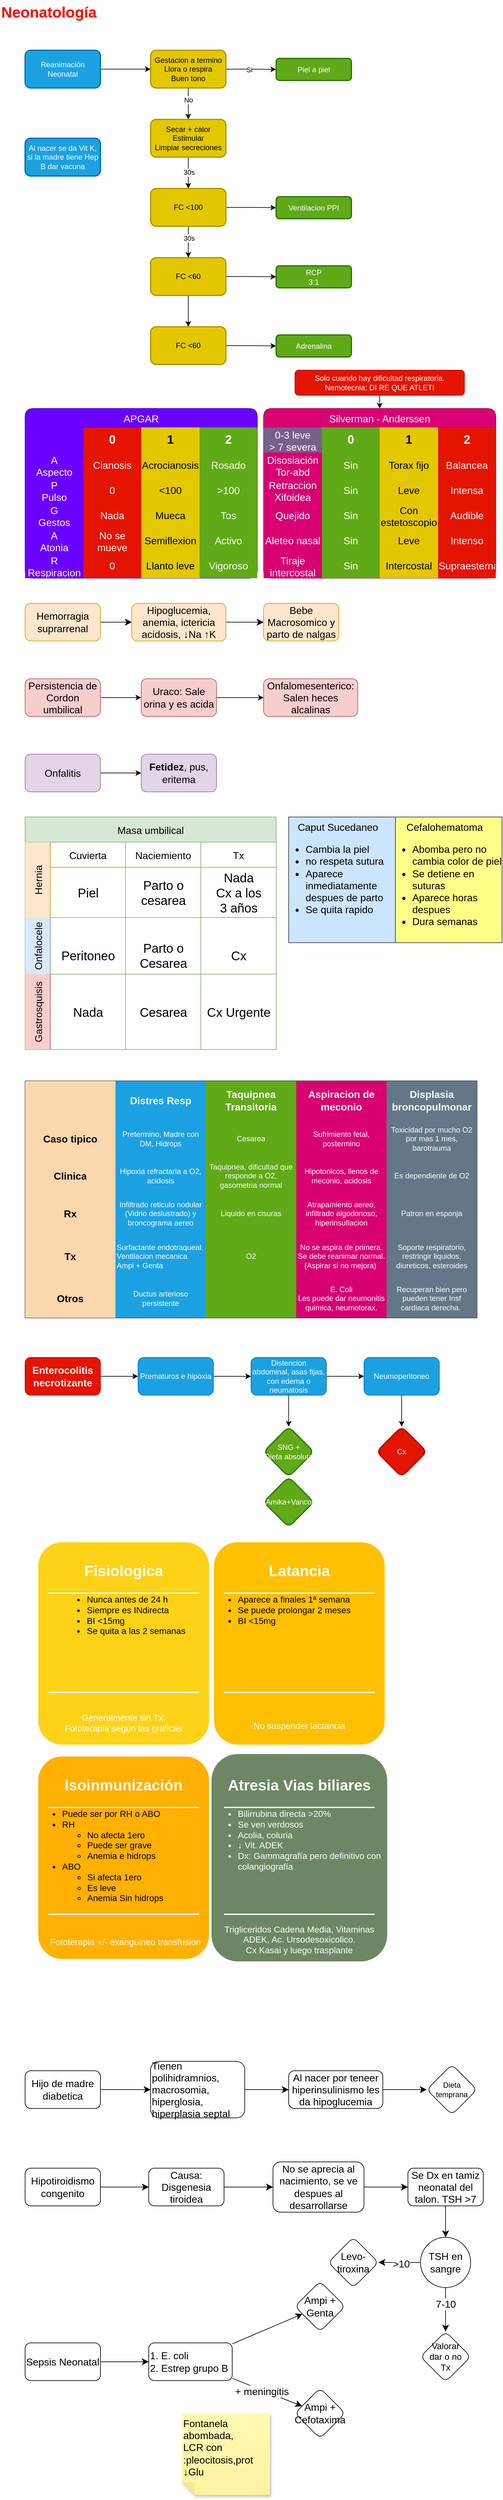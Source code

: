 <mxfile version="21.6.1" type="github">
  <diagram name="Página-1" id="TcPMoGSx8ZJz2rr5X1lu">
    <mxGraphModel dx="87" dy="1340" grid="1" gridSize="10" guides="1" tooltips="1" connect="1" arrows="1" fold="1" page="1" pageScale="1" pageWidth="850" pageHeight="1100" math="0" shadow="0">
      <root>
        <mxCell id="0" />
        <mxCell id="1" parent="0" />
        <mxCell id="HqyEcuFVQdqJihXE6mJL-1" value="Neonatología" style="text;strokeColor=none;fillColor=none;html=1;fontSize=24;fontStyle=1;verticalAlign=middle;align=left;fontColor=#FF0000;" parent="1" vertex="1">
          <mxGeometry x="40" y="40" width="100" height="40" as="geometry" />
        </mxCell>
        <mxCell id="HqyEcuFVQdqJihXE6mJL-4" value="" style="edgeStyle=orthogonalEdgeStyle;rounded=0;orthogonalLoop=1;jettySize=auto;html=1;" parent="1" source="HqyEcuFVQdqJihXE6mJL-2" target="HqyEcuFVQdqJihXE6mJL-3" edge="1">
          <mxGeometry relative="1" as="geometry" />
        </mxCell>
        <mxCell id="HqyEcuFVQdqJihXE6mJL-2" value="Reanimación Neonatal" style="rounded=1;whiteSpace=wrap;html=1;fillColor=#1ba1e2;strokeColor=#006EAF;fontColor=#ffffff;strokeWidth=2;" parent="1" vertex="1">
          <mxGeometry x="80" y="120" width="120" height="60" as="geometry" />
        </mxCell>
        <mxCell id="HqyEcuFVQdqJihXE6mJL-6" value="" style="edgeStyle=orthogonalEdgeStyle;rounded=0;orthogonalLoop=1;jettySize=auto;html=1;" parent="1" source="HqyEcuFVQdqJihXE6mJL-3" target="HqyEcuFVQdqJihXE6mJL-5" edge="1">
          <mxGeometry relative="1" as="geometry" />
        </mxCell>
        <mxCell id="HqyEcuFVQdqJihXE6mJL-10" value="Si" style="edgeLabel;html=1;align=center;verticalAlign=middle;resizable=0;points=[];" parent="HqyEcuFVQdqJihXE6mJL-6" vertex="1" connectable="0">
          <mxGeometry x="-0.075" y="-2" relative="1" as="geometry">
            <mxPoint y="-1" as="offset" />
          </mxGeometry>
        </mxCell>
        <mxCell id="HqyEcuFVQdqJihXE6mJL-8" value="" style="edgeStyle=orthogonalEdgeStyle;rounded=0;orthogonalLoop=1;jettySize=auto;html=1;" parent="1" source="HqyEcuFVQdqJihXE6mJL-3" target="HqyEcuFVQdqJihXE6mJL-7" edge="1">
          <mxGeometry relative="1" as="geometry" />
        </mxCell>
        <mxCell id="HqyEcuFVQdqJihXE6mJL-9" value="No" style="edgeLabel;html=1;align=center;verticalAlign=middle;resizable=0;points=[];" parent="HqyEcuFVQdqJihXE6mJL-8" vertex="1" connectable="0">
          <mxGeometry x="-0.24" relative="1" as="geometry">
            <mxPoint as="offset" />
          </mxGeometry>
        </mxCell>
        <mxCell id="HqyEcuFVQdqJihXE6mJL-3" value="Gestacion a termino&lt;br&gt;Llora o respira&lt;br&gt;Buen tono" style="whiteSpace=wrap;html=1;rounded=1;fillColor=#e3c800;strokeColor=#B09500;fontColor=#000000;strokeWidth=2;" parent="1" vertex="1">
          <mxGeometry x="280" y="120" width="120" height="60" as="geometry" />
        </mxCell>
        <mxCell id="HqyEcuFVQdqJihXE6mJL-5" value="Piel a piel" style="whiteSpace=wrap;html=1;rounded=1;fillColor=#60a917;strokeColor=#2D7600;fontColor=#ffffff;strokeWidth=2;" parent="1" vertex="1">
          <mxGeometry x="480" y="133" width="120" height="35" as="geometry" />
        </mxCell>
        <mxCell id="HqyEcuFVQdqJihXE6mJL-12" value="" style="edgeStyle=orthogonalEdgeStyle;rounded=0;orthogonalLoop=1;jettySize=auto;html=1;" parent="1" source="HqyEcuFVQdqJihXE6mJL-7" target="HqyEcuFVQdqJihXE6mJL-11" edge="1">
          <mxGeometry relative="1" as="geometry" />
        </mxCell>
        <mxCell id="HqyEcuFVQdqJihXE6mJL-13" value="30s" style="edgeLabel;html=1;align=center;verticalAlign=middle;resizable=0;points=[];" parent="HqyEcuFVQdqJihXE6mJL-12" vertex="1" connectable="0">
          <mxGeometry x="-0.04" y="1" relative="1" as="geometry">
            <mxPoint as="offset" />
          </mxGeometry>
        </mxCell>
        <mxCell id="HqyEcuFVQdqJihXE6mJL-7" value="Secar + calor&lt;br&gt;Estimular&lt;br&gt;Limpiar secreciones" style="whiteSpace=wrap;html=1;rounded=1;fillColor=#e3c800;strokeColor=#B09500;fontColor=#000000;strokeWidth=2;" parent="1" vertex="1">
          <mxGeometry x="280" y="230" width="120" height="60" as="geometry" />
        </mxCell>
        <mxCell id="HqyEcuFVQdqJihXE6mJL-15" value="" style="edgeStyle=orthogonalEdgeStyle;rounded=0;orthogonalLoop=1;jettySize=auto;html=1;" parent="1" source="HqyEcuFVQdqJihXE6mJL-11" target="HqyEcuFVQdqJihXE6mJL-14" edge="1">
          <mxGeometry relative="1" as="geometry" />
        </mxCell>
        <mxCell id="HqyEcuFVQdqJihXE6mJL-17" value="" style="edgeStyle=orthogonalEdgeStyle;rounded=0;orthogonalLoop=1;jettySize=auto;html=1;" parent="1" source="HqyEcuFVQdqJihXE6mJL-11" target="HqyEcuFVQdqJihXE6mJL-16" edge="1">
          <mxGeometry relative="1" as="geometry" />
        </mxCell>
        <mxCell id="HqyEcuFVQdqJihXE6mJL-18" value="30s" style="edgeLabel;html=1;align=center;verticalAlign=middle;resizable=0;points=[];" parent="HqyEcuFVQdqJihXE6mJL-17" vertex="1" connectable="0">
          <mxGeometry x="-0.24" y="3" relative="1" as="geometry">
            <mxPoint x="-2" as="offset" />
          </mxGeometry>
        </mxCell>
        <mxCell id="HqyEcuFVQdqJihXE6mJL-11" value="FC &amp;lt;100" style="whiteSpace=wrap;html=1;rounded=1;fillColor=#e3c800;strokeColor=#B09500;fontColor=#000000;strokeWidth=2;" parent="1" vertex="1">
          <mxGeometry x="280" y="340" width="120" height="60" as="geometry" />
        </mxCell>
        <mxCell id="HqyEcuFVQdqJihXE6mJL-14" value="Ventilacion PPI" style="whiteSpace=wrap;html=1;rounded=1;fillColor=#60a917;strokeColor=#2D7600;fontColor=#ffffff;strokeWidth=2;" parent="1" vertex="1">
          <mxGeometry x="480" y="353" width="120" height="35" as="geometry" />
        </mxCell>
        <mxCell id="HqyEcuFVQdqJihXE6mJL-20" value="" style="edgeStyle=orthogonalEdgeStyle;rounded=0;orthogonalLoop=1;jettySize=auto;html=1;" parent="1" source="HqyEcuFVQdqJihXE6mJL-16" target="HqyEcuFVQdqJihXE6mJL-19" edge="1">
          <mxGeometry relative="1" as="geometry" />
        </mxCell>
        <mxCell id="HqyEcuFVQdqJihXE6mJL-22" value="" style="edgeStyle=orthogonalEdgeStyle;rounded=0;orthogonalLoop=1;jettySize=auto;html=1;" parent="1" source="HqyEcuFVQdqJihXE6mJL-16" target="HqyEcuFVQdqJihXE6mJL-21" edge="1">
          <mxGeometry relative="1" as="geometry" />
        </mxCell>
        <mxCell id="HqyEcuFVQdqJihXE6mJL-16" value="FC &amp;lt;60" style="whiteSpace=wrap;html=1;rounded=1;fillColor=#e3c800;strokeColor=#B09500;fontColor=#000000;strokeWidth=2;" parent="1" vertex="1">
          <mxGeometry x="280" y="450" width="120" height="60" as="geometry" />
        </mxCell>
        <mxCell id="HqyEcuFVQdqJihXE6mJL-19" value="RCP &lt;br&gt;3:1" style="whiteSpace=wrap;html=1;rounded=1;fillColor=#60a917;strokeColor=#2D7600;fontColor=#ffffff;strokeWidth=2;" parent="1" vertex="1">
          <mxGeometry x="480" y="463" width="120" height="35" as="geometry" />
        </mxCell>
        <mxCell id="HqyEcuFVQdqJihXE6mJL-24" value="" style="edgeStyle=orthogonalEdgeStyle;rounded=0;orthogonalLoop=1;jettySize=auto;html=1;" parent="1" source="HqyEcuFVQdqJihXE6mJL-21" target="HqyEcuFVQdqJihXE6mJL-23" edge="1">
          <mxGeometry relative="1" as="geometry" />
        </mxCell>
        <mxCell id="HqyEcuFVQdqJihXE6mJL-21" value="FC &amp;lt;60" style="whiteSpace=wrap;html=1;rounded=1;fillColor=#e3c800;strokeColor=#B09500;fontColor=#000000;strokeWidth=2;" parent="1" vertex="1">
          <mxGeometry x="280" y="560" width="120" height="60" as="geometry" />
        </mxCell>
        <mxCell id="HqyEcuFVQdqJihXE6mJL-23" value="Adrenalina" style="whiteSpace=wrap;html=1;rounded=1;fillColor=#60a917;strokeColor=#2D7600;fontColor=#ffffff;strokeWidth=2;" parent="1" vertex="1">
          <mxGeometry x="480" y="573" width="120" height="35" as="geometry" />
        </mxCell>
        <mxCell id="HqyEcuFVQdqJihXE6mJL-25" value="Al nacer se da Vit K, si la madre tiene Hep B dar vacuna" style="whiteSpace=wrap;html=1;fillColor=#1ba1e2;strokeColor=#006EAF;fontColor=#ffffff;rounded=1;strokeWidth=2;" parent="1" vertex="1">
          <mxGeometry x="80" y="260" width="120" height="60" as="geometry" />
        </mxCell>
        <mxCell id="HqyEcuFVQdqJihXE6mJL-27" value="APGAR" style="shape=table;startSize=30;container=1;collapsible=0;childLayout=tableLayout;strokeColor=#3700CC;fontSize=16;fillColor=#6a00ff;fontColor=#ffffff;rounded=1;" parent="1" vertex="1">
          <mxGeometry x="80" y="690" width="370" height="270" as="geometry" />
        </mxCell>
        <mxCell id="HqyEcuFVQdqJihXE6mJL-28" value="" style="shape=tableRow;horizontal=0;startSize=0;swimlaneHead=0;swimlaneBody=0;strokeColor=inherit;top=0;left=0;bottom=0;right=0;collapsible=0;dropTarget=0;fillColor=none;points=[[0,0.5],[1,0.5]];portConstraint=eastwest;fontSize=16;" parent="HqyEcuFVQdqJihXE6mJL-27" vertex="1">
          <mxGeometry y="30" width="370" height="40" as="geometry" />
        </mxCell>
        <mxCell id="HqyEcuFVQdqJihXE6mJL-29" value="" style="shape=partialRectangle;html=1;whiteSpace=wrap;connectable=0;strokeColor=#3700CC;overflow=hidden;fillColor=#6a00ff;top=0;left=0;bottom=0;right=0;pointerEvents=1;fontSize=16;fontColor=#ffffff;" parent="HqyEcuFVQdqJihXE6mJL-28" vertex="1">
          <mxGeometry width="93" height="40" as="geometry">
            <mxRectangle width="93" height="40" as="alternateBounds" />
          </mxGeometry>
        </mxCell>
        <mxCell id="HqyEcuFVQdqJihXE6mJL-30" value="0" style="shape=partialRectangle;html=1;whiteSpace=wrap;connectable=0;strokeColor=#B20000;overflow=hidden;fillColor=#e51400;top=0;left=0;bottom=0;right=0;pointerEvents=1;fontSize=19;fontColor=#ffffff;fontStyle=1;strokeWidth=4;" parent="HqyEcuFVQdqJihXE6mJL-28" vertex="1">
          <mxGeometry x="93" width="92" height="40" as="geometry">
            <mxRectangle width="92" height="40" as="alternateBounds" />
          </mxGeometry>
        </mxCell>
        <mxCell id="HqyEcuFVQdqJihXE6mJL-31" value="1" style="shape=partialRectangle;html=1;whiteSpace=wrap;connectable=0;strokeColor=#B09500;overflow=hidden;fillColor=#e3c800;top=0;left=0;bottom=0;right=0;pointerEvents=1;fontSize=19;fontColor=#000000;fontStyle=1;strokeWidth=4;" parent="HqyEcuFVQdqJihXE6mJL-28" vertex="1">
          <mxGeometry x="185" width="93" height="40" as="geometry">
            <mxRectangle width="93" height="40" as="alternateBounds" />
          </mxGeometry>
        </mxCell>
        <mxCell id="HqyEcuFVQdqJihXE6mJL-52" value="2" style="shape=partialRectangle;html=1;whiteSpace=wrap;connectable=0;strokeColor=#2D7600;overflow=hidden;fillColor=#60a917;top=0;left=0;bottom=0;right=0;pointerEvents=1;fontSize=19;fontColor=#ffffff;fontStyle=1;strokeWidth=4;" parent="HqyEcuFVQdqJihXE6mJL-28" vertex="1">
          <mxGeometry x="278" width="92" height="40" as="geometry">
            <mxRectangle width="92" height="40" as="alternateBounds" />
          </mxGeometry>
        </mxCell>
        <mxCell id="HqyEcuFVQdqJihXE6mJL-32" value="" style="shape=tableRow;horizontal=0;startSize=0;swimlaneHead=0;swimlaneBody=0;strokeColor=inherit;top=0;left=0;bottom=0;right=0;collapsible=0;dropTarget=0;fillColor=none;points=[[0,0.5],[1,0.5]];portConstraint=eastwest;fontSize=16;" parent="HqyEcuFVQdqJihXE6mJL-27" vertex="1">
          <mxGeometry y="70" width="370" height="40" as="geometry" />
        </mxCell>
        <mxCell id="HqyEcuFVQdqJihXE6mJL-33" value="A&lt;br&gt;Aspecto" style="shape=partialRectangle;html=1;whiteSpace=wrap;connectable=0;strokeColor=#3700CC;overflow=hidden;fillColor=#6a00ff;top=0;left=0;bottom=0;right=0;pointerEvents=1;fontSize=16;fontColor=#ffffff;" parent="HqyEcuFVQdqJihXE6mJL-32" vertex="1">
          <mxGeometry width="93" height="40" as="geometry">
            <mxRectangle width="93" height="40" as="alternateBounds" />
          </mxGeometry>
        </mxCell>
        <mxCell id="HqyEcuFVQdqJihXE6mJL-34" value="Cianosis" style="shape=partialRectangle;html=1;whiteSpace=wrap;connectable=0;strokeColor=#B20000;overflow=hidden;fillColor=#e51400;top=0;left=0;bottom=0;right=0;pointerEvents=1;fontSize=16;fontColor=#ffffff;" parent="HqyEcuFVQdqJihXE6mJL-32" vertex="1">
          <mxGeometry x="93" width="92" height="40" as="geometry">
            <mxRectangle width="92" height="40" as="alternateBounds" />
          </mxGeometry>
        </mxCell>
        <mxCell id="HqyEcuFVQdqJihXE6mJL-35" value="Acrocianosis" style="shape=partialRectangle;html=1;whiteSpace=wrap;connectable=0;strokeColor=#B09500;overflow=hidden;fillColor=#e3c800;top=0;left=0;bottom=0;right=0;pointerEvents=1;fontSize=16;fontColor=#000000;" parent="HqyEcuFVQdqJihXE6mJL-32" vertex="1">
          <mxGeometry x="185" width="93" height="40" as="geometry">
            <mxRectangle width="93" height="40" as="alternateBounds" />
          </mxGeometry>
        </mxCell>
        <mxCell id="HqyEcuFVQdqJihXE6mJL-53" value="Rosado" style="shape=partialRectangle;html=1;whiteSpace=wrap;connectable=0;strokeColor=#2D7600;overflow=hidden;fillColor=#60a917;top=0;left=0;bottom=0;right=0;pointerEvents=1;fontSize=16;fontColor=#ffffff;" parent="HqyEcuFVQdqJihXE6mJL-32" vertex="1">
          <mxGeometry x="278" width="92" height="40" as="geometry">
            <mxRectangle width="92" height="40" as="alternateBounds" />
          </mxGeometry>
        </mxCell>
        <mxCell id="HqyEcuFVQdqJihXE6mJL-36" value="" style="shape=tableRow;horizontal=0;startSize=0;swimlaneHead=0;swimlaneBody=0;strokeColor=inherit;top=0;left=0;bottom=0;right=0;collapsible=0;dropTarget=0;fillColor=none;points=[[0,0.5],[1,0.5]];portConstraint=eastwest;fontSize=16;" parent="HqyEcuFVQdqJihXE6mJL-27" vertex="1">
          <mxGeometry y="110" width="370" height="40" as="geometry" />
        </mxCell>
        <mxCell id="HqyEcuFVQdqJihXE6mJL-37" value="P&lt;br&gt;Pulso" style="shape=partialRectangle;html=1;whiteSpace=wrap;connectable=0;strokeColor=#3700CC;overflow=hidden;fillColor=#6a00ff;top=0;left=0;bottom=0;right=0;pointerEvents=1;fontSize=16;fontColor=#ffffff;" parent="HqyEcuFVQdqJihXE6mJL-36" vertex="1">
          <mxGeometry width="93" height="40" as="geometry">
            <mxRectangle width="93" height="40" as="alternateBounds" />
          </mxGeometry>
        </mxCell>
        <mxCell id="HqyEcuFVQdqJihXE6mJL-38" value="0" style="shape=partialRectangle;html=1;whiteSpace=wrap;connectable=0;strokeColor=#B20000;overflow=hidden;fillColor=#e51400;top=0;left=0;bottom=0;right=0;pointerEvents=1;fontSize=16;fontColor=#ffffff;" parent="HqyEcuFVQdqJihXE6mJL-36" vertex="1">
          <mxGeometry x="93" width="92" height="40" as="geometry">
            <mxRectangle width="92" height="40" as="alternateBounds" />
          </mxGeometry>
        </mxCell>
        <mxCell id="HqyEcuFVQdqJihXE6mJL-39" value="&amp;lt;100" style="shape=partialRectangle;html=1;whiteSpace=wrap;connectable=0;strokeColor=#B09500;overflow=hidden;fillColor=#e3c800;top=0;left=0;bottom=0;right=0;pointerEvents=1;fontSize=16;fontColor=#000000;" parent="HqyEcuFVQdqJihXE6mJL-36" vertex="1">
          <mxGeometry x="185" width="93" height="40" as="geometry">
            <mxRectangle width="93" height="40" as="alternateBounds" />
          </mxGeometry>
        </mxCell>
        <mxCell id="HqyEcuFVQdqJihXE6mJL-54" value="&amp;gt;100" style="shape=partialRectangle;html=1;whiteSpace=wrap;connectable=0;strokeColor=#2D7600;overflow=hidden;fillColor=#60a917;top=0;left=0;bottom=0;right=0;pointerEvents=1;fontSize=16;fontColor=#ffffff;" parent="HqyEcuFVQdqJihXE6mJL-36" vertex="1">
          <mxGeometry x="278" width="92" height="40" as="geometry">
            <mxRectangle width="92" height="40" as="alternateBounds" />
          </mxGeometry>
        </mxCell>
        <mxCell id="HqyEcuFVQdqJihXE6mJL-40" style="shape=tableRow;horizontal=0;startSize=0;swimlaneHead=0;swimlaneBody=0;strokeColor=inherit;top=0;left=0;bottom=0;right=0;collapsible=0;dropTarget=0;fillColor=none;points=[[0,0.5],[1,0.5]];portConstraint=eastwest;fontSize=16;" parent="HqyEcuFVQdqJihXE6mJL-27" vertex="1">
          <mxGeometry y="150" width="370" height="40" as="geometry" />
        </mxCell>
        <mxCell id="HqyEcuFVQdqJihXE6mJL-41" value="G&lt;br&gt;Gestos" style="shape=partialRectangle;html=1;whiteSpace=wrap;connectable=0;strokeColor=#3700CC;overflow=hidden;fillColor=#6a00ff;top=0;left=0;bottom=0;right=0;pointerEvents=1;fontSize=16;fontColor=#ffffff;" parent="HqyEcuFVQdqJihXE6mJL-40" vertex="1">
          <mxGeometry width="93" height="40" as="geometry">
            <mxRectangle width="93" height="40" as="alternateBounds" />
          </mxGeometry>
        </mxCell>
        <mxCell id="HqyEcuFVQdqJihXE6mJL-42" value="Nada" style="shape=partialRectangle;html=1;whiteSpace=wrap;connectable=0;strokeColor=#B20000;overflow=hidden;fillColor=#e51400;top=0;left=0;bottom=0;right=0;pointerEvents=1;fontSize=16;fontColor=#ffffff;" parent="HqyEcuFVQdqJihXE6mJL-40" vertex="1">
          <mxGeometry x="93" width="92" height="40" as="geometry">
            <mxRectangle width="92" height="40" as="alternateBounds" />
          </mxGeometry>
        </mxCell>
        <mxCell id="HqyEcuFVQdqJihXE6mJL-43" value="Mueca" style="shape=partialRectangle;html=1;whiteSpace=wrap;connectable=0;strokeColor=#B09500;overflow=hidden;fillColor=#e3c800;top=0;left=0;bottom=0;right=0;pointerEvents=1;fontSize=16;fontColor=#000000;" parent="HqyEcuFVQdqJihXE6mJL-40" vertex="1">
          <mxGeometry x="185" width="93" height="40" as="geometry">
            <mxRectangle width="93" height="40" as="alternateBounds" />
          </mxGeometry>
        </mxCell>
        <mxCell id="HqyEcuFVQdqJihXE6mJL-55" value="Tos" style="shape=partialRectangle;html=1;whiteSpace=wrap;connectable=0;strokeColor=#2D7600;overflow=hidden;fillColor=#60a917;top=0;left=0;bottom=0;right=0;pointerEvents=1;fontSize=16;fontColor=#ffffff;" parent="HqyEcuFVQdqJihXE6mJL-40" vertex="1">
          <mxGeometry x="278" width="92" height="40" as="geometry">
            <mxRectangle width="92" height="40" as="alternateBounds" />
          </mxGeometry>
        </mxCell>
        <mxCell id="HqyEcuFVQdqJihXE6mJL-44" style="shape=tableRow;horizontal=0;startSize=0;swimlaneHead=0;swimlaneBody=0;strokeColor=inherit;top=0;left=0;bottom=0;right=0;collapsible=0;dropTarget=0;fillColor=none;points=[[0,0.5],[1,0.5]];portConstraint=eastwest;fontSize=16;" parent="HqyEcuFVQdqJihXE6mJL-27" vertex="1">
          <mxGeometry y="190" width="370" height="40" as="geometry" />
        </mxCell>
        <mxCell id="HqyEcuFVQdqJihXE6mJL-45" value="A&lt;br&gt;Atonia" style="shape=partialRectangle;html=1;whiteSpace=wrap;connectable=0;strokeColor=#3700CC;overflow=hidden;fillColor=#6a00ff;top=0;left=0;bottom=0;right=0;pointerEvents=1;fontSize=16;fontColor=#ffffff;" parent="HqyEcuFVQdqJihXE6mJL-44" vertex="1">
          <mxGeometry width="93" height="40" as="geometry">
            <mxRectangle width="93" height="40" as="alternateBounds" />
          </mxGeometry>
        </mxCell>
        <mxCell id="HqyEcuFVQdqJihXE6mJL-46" value="No se mueve" style="shape=partialRectangle;html=1;whiteSpace=wrap;connectable=0;strokeColor=#B20000;overflow=hidden;fillColor=#e51400;top=0;left=0;bottom=0;right=0;pointerEvents=1;fontSize=16;fontColor=#ffffff;" parent="HqyEcuFVQdqJihXE6mJL-44" vertex="1">
          <mxGeometry x="93" width="92" height="40" as="geometry">
            <mxRectangle width="92" height="40" as="alternateBounds" />
          </mxGeometry>
        </mxCell>
        <mxCell id="HqyEcuFVQdqJihXE6mJL-47" value="Semiflexion" style="shape=partialRectangle;html=1;whiteSpace=wrap;connectable=0;strokeColor=#B09500;overflow=hidden;fillColor=#e3c800;top=0;left=0;bottom=0;right=0;pointerEvents=1;fontSize=16;fontColor=#000000;" parent="HqyEcuFVQdqJihXE6mJL-44" vertex="1">
          <mxGeometry x="185" width="93" height="40" as="geometry">
            <mxRectangle width="93" height="40" as="alternateBounds" />
          </mxGeometry>
        </mxCell>
        <mxCell id="HqyEcuFVQdqJihXE6mJL-56" value="Activo " style="shape=partialRectangle;html=1;whiteSpace=wrap;connectable=0;strokeColor=#2D7600;overflow=hidden;fillColor=#60a917;top=0;left=0;bottom=0;right=0;pointerEvents=1;fontSize=16;fontColor=#ffffff;" parent="HqyEcuFVQdqJihXE6mJL-44" vertex="1">
          <mxGeometry x="278" width="92" height="40" as="geometry">
            <mxRectangle width="92" height="40" as="alternateBounds" />
          </mxGeometry>
        </mxCell>
        <mxCell id="HqyEcuFVQdqJihXE6mJL-48" style="shape=tableRow;horizontal=0;startSize=0;swimlaneHead=0;swimlaneBody=0;strokeColor=inherit;top=0;left=0;bottom=0;right=0;collapsible=0;dropTarget=0;fillColor=none;points=[[0,0.5],[1,0.5]];portConstraint=eastwest;fontSize=16;" parent="HqyEcuFVQdqJihXE6mJL-27" vertex="1">
          <mxGeometry y="230" width="370" height="40" as="geometry" />
        </mxCell>
        <mxCell id="HqyEcuFVQdqJihXE6mJL-49" value="R&lt;br&gt;Respiracion" style="shape=partialRectangle;html=1;whiteSpace=wrap;connectable=0;strokeColor=#3700CC;overflow=hidden;fillColor=#6a00ff;top=0;left=0;bottom=0;right=0;pointerEvents=1;fontSize=16;fontColor=#ffffff;" parent="HqyEcuFVQdqJihXE6mJL-48" vertex="1">
          <mxGeometry width="93" height="40" as="geometry">
            <mxRectangle width="93" height="40" as="alternateBounds" />
          </mxGeometry>
        </mxCell>
        <mxCell id="HqyEcuFVQdqJihXE6mJL-50" value="0" style="shape=partialRectangle;html=1;whiteSpace=wrap;connectable=0;strokeColor=#B20000;overflow=hidden;fillColor=#e51400;top=0;left=0;bottom=0;right=0;pointerEvents=1;fontSize=16;fontColor=#ffffff;" parent="HqyEcuFVQdqJihXE6mJL-48" vertex="1">
          <mxGeometry x="93" width="92" height="40" as="geometry">
            <mxRectangle width="92" height="40" as="alternateBounds" />
          </mxGeometry>
        </mxCell>
        <mxCell id="HqyEcuFVQdqJihXE6mJL-51" value="Llanto leve" style="shape=partialRectangle;html=1;whiteSpace=wrap;connectable=0;strokeColor=#B09500;overflow=hidden;fillColor=#e3c800;top=0;left=0;bottom=0;right=0;pointerEvents=1;fontSize=16;fontColor=#000000;" parent="HqyEcuFVQdqJihXE6mJL-48" vertex="1">
          <mxGeometry x="185" width="93" height="40" as="geometry">
            <mxRectangle width="93" height="40" as="alternateBounds" />
          </mxGeometry>
        </mxCell>
        <mxCell id="HqyEcuFVQdqJihXE6mJL-57" value="Vigoroso" style="shape=partialRectangle;html=1;whiteSpace=wrap;connectable=0;strokeColor=#2D7600;overflow=hidden;fillColor=#60a917;top=0;left=0;bottom=0;right=0;pointerEvents=1;fontSize=16;fontColor=#ffffff;" parent="HqyEcuFVQdqJihXE6mJL-48" vertex="1">
          <mxGeometry x="278" width="92" height="40" as="geometry">
            <mxRectangle width="92" height="40" as="alternateBounds" />
          </mxGeometry>
        </mxCell>
        <mxCell id="3640d2P8LfR4qgrudTrk-1" value="&lt;div align=&quot;center&quot;&gt;Caput Sucedaneo&lt;br&gt;&lt;/div&gt;&lt;ul&gt;&lt;li&gt;&lt;span style=&quot;background-color: initial;&quot;&gt;Cambia la piel&lt;/span&gt;&lt;br&gt;&lt;/li&gt;&lt;li&gt;&lt;span style=&quot;background-color: initial;&quot;&gt;no respeta sutura&lt;/span&gt;&lt;/li&gt;&lt;li&gt;&lt;span style=&quot;background-color: initial;&quot;&gt;Aparece inmediatamente despues de parto&lt;/span&gt;&lt;/li&gt;&lt;li&gt;&lt;span style=&quot;background-color: initial;&quot;&gt;Se quita rapido&lt;br&gt;&lt;/span&gt;&lt;/li&gt;&lt;/ul&gt;" style="rounded=1;whiteSpace=wrap;html=1;fontSize=16;arcSize=0;verticalAlign=top;align=left;fillColor=#cce5ff;strokeColor=#36393d;spacingLeft=-15;" parent="1" vertex="1">
          <mxGeometry x="500" y="1340" width="170" height="200" as="geometry" />
        </mxCell>
        <mxCell id="3640d2P8LfR4qgrudTrk-2" value="&lt;div align=&quot;center&quot;&gt;Cefalohematoma&lt;br&gt;&lt;/div&gt;&lt;ul&gt;&lt;li&gt;Abomba pero no cambia color de piel&lt;/li&gt;&lt;li&gt;Se detiene en suturas&lt;/li&gt;&lt;li&gt;Aparece horas despues &lt;br&gt;&lt;/li&gt;&lt;li&gt;Dura semanas&lt;br&gt;&lt;/li&gt;&lt;/ul&gt;" style="rounded=1;whiteSpace=wrap;html=1;fontSize=16;arcSize=0;align=left;verticalAlign=top;fillColor=#ffff88;strokeColor=#36393d;spacingLeft=-15;" parent="1" vertex="1">
          <mxGeometry x="670" y="1340" width="170" height="200" as="geometry" />
        </mxCell>
        <mxCell id="3640d2P8LfR4qgrudTrk-5" value="" style="edgeStyle=none;curved=1;rounded=0;orthogonalLoop=1;jettySize=auto;html=1;fontSize=12;startSize=8;endSize=8;" parent="1" source="3640d2P8LfR4qgrudTrk-3" target="3640d2P8LfR4qgrudTrk-4" edge="1">
          <mxGeometry relative="1" as="geometry" />
        </mxCell>
        <mxCell id="3640d2P8LfR4qgrudTrk-3" value="Hemorragia suprarrenal" style="rounded=1;whiteSpace=wrap;html=1;fontSize=16;fillColor=#ffe6cc;strokeColor=#d79b00;" parent="1" vertex="1">
          <mxGeometry x="80" y="1000" width="120" height="60" as="geometry" />
        </mxCell>
        <mxCell id="3640d2P8LfR4qgrudTrk-7" value="" style="edgeStyle=none;curved=1;rounded=0;orthogonalLoop=1;jettySize=auto;html=1;fontSize=12;startSize=8;endSize=8;" parent="1" source="3640d2P8LfR4qgrudTrk-4" target="3640d2P8LfR4qgrudTrk-6" edge="1">
          <mxGeometry relative="1" as="geometry" />
        </mxCell>
        <mxCell id="3640d2P8LfR4qgrudTrk-4" value="Hipoglucemia, anemia, ictericia acidosis, ↓Na ↑K" style="whiteSpace=wrap;html=1;fontSize=16;rounded=1;fillColor=#ffe6cc;strokeColor=#d79b00;" parent="1" vertex="1">
          <mxGeometry x="250" y="1000" width="150" height="60" as="geometry" />
        </mxCell>
        <mxCell id="3640d2P8LfR4qgrudTrk-6" value="Bebe Macrosomico y parto de nalgas" style="whiteSpace=wrap;html=1;fontSize=16;rounded=1;fillColor=#ffe6cc;strokeColor=#d79b00;" parent="1" vertex="1">
          <mxGeometry x="460" y="1000" width="120" height="60" as="geometry" />
        </mxCell>
        <mxCell id="2JyzUB0GVYd7dehp7gKF-7" value="" style="edgeStyle=orthogonalEdgeStyle;rounded=0;orthogonalLoop=1;jettySize=auto;html=1;" parent="1" source="2JyzUB0GVYd7dehp7gKF-1" target="2JyzUB0GVYd7dehp7gKF-3" edge="1">
          <mxGeometry relative="1" as="geometry" />
        </mxCell>
        <mxCell id="2JyzUB0GVYd7dehp7gKF-1" value="Persistencia de Cordon umbilical" style="whiteSpace=wrap;html=1;fontSize=16;rounded=1;fillColor=#f8cecc;strokeColor=#b85450;" parent="1" vertex="1">
          <mxGeometry x="80" y="1120" width="120" height="60" as="geometry" />
        </mxCell>
        <mxCell id="2JyzUB0GVYd7dehp7gKF-8" value="" style="edgeStyle=orthogonalEdgeStyle;rounded=0;orthogonalLoop=1;jettySize=auto;html=1;" parent="1" source="2JyzUB0GVYd7dehp7gKF-3" target="2JyzUB0GVYd7dehp7gKF-5" edge="1">
          <mxGeometry relative="1" as="geometry" />
        </mxCell>
        <mxCell id="2JyzUB0GVYd7dehp7gKF-3" value="Uraco: Sale orina y es acida" style="whiteSpace=wrap;html=1;fontSize=16;rounded=1;fillColor=#f8cecc;strokeColor=#b85450;" parent="1" vertex="1">
          <mxGeometry x="265" y="1120" width="120" height="60" as="geometry" />
        </mxCell>
        <mxCell id="2JyzUB0GVYd7dehp7gKF-5" value="&lt;div&gt;Onfalomesenterico:&lt;/div&gt;&lt;div&gt;Salen heces alcalinas&lt;br&gt; &lt;/div&gt;" style="whiteSpace=wrap;html=1;fontSize=16;rounded=1;spacing=2;fillColor=#f8cecc;strokeColor=#b85450;" parent="1" vertex="1">
          <mxGeometry x="460" y="1120" width="150" height="60" as="geometry" />
        </mxCell>
        <mxCell id="2JyzUB0GVYd7dehp7gKF-13" value="" style="edgeStyle=orthogonalEdgeStyle;rounded=0;orthogonalLoop=1;jettySize=auto;html=1;" parent="1" source="2JyzUB0GVYd7dehp7gKF-9" target="2JyzUB0GVYd7dehp7gKF-11" edge="1">
          <mxGeometry relative="1" as="geometry" />
        </mxCell>
        <mxCell id="2JyzUB0GVYd7dehp7gKF-9" value="Onfalitis" style="whiteSpace=wrap;html=1;fontSize=16;rounded=1;fillColor=#e1d5e7;strokeColor=#9673a6;" parent="1" vertex="1">
          <mxGeometry x="80" y="1240" width="120" height="60" as="geometry" />
        </mxCell>
        <mxCell id="2JyzUB0GVYd7dehp7gKF-11" value="&lt;b&gt;Fetidez&lt;/b&gt;, pus, eritema" style="whiteSpace=wrap;html=1;fontSize=16;rounded=1;fillColor=#e1d5e7;strokeColor=#9673a6;" parent="1" vertex="1">
          <mxGeometry x="265" y="1240" width="120" height="60" as="geometry" />
        </mxCell>
        <mxCell id="2JyzUB0GVYd7dehp7gKF-14" value="Masa umbilical" style="shape=table;childLayout=tableLayout;startSize=40;collapsible=0;recursiveResize=0;expand=0;fontSize=16;fillColor=#d5e8d4;strokeColor=#82b366;" parent="1" vertex="1">
          <mxGeometry x="80" y="1340" width="400" height="370" as="geometry" />
        </mxCell>
        <mxCell id="2JyzUB0GVYd7dehp7gKF-15" value="Hernia" style="shape=tableRow;horizontal=0;swimlaneHead=0;swimlaneBody=0;top=0;left=0;strokeColor=#d79b00;bottom=0;right=0;dropTarget=0;fontStyle=0;fillColor=#ffe6cc;points=[[0,0.5],[1,0.5]];portConstraint=eastwest;startSize=40;collapsible=0;recursiveResize=0;expand=0;fontSize=16;" parent="2JyzUB0GVYd7dehp7gKF-14" vertex="1">
          <mxGeometry y="40" width="400" height="120" as="geometry" />
        </mxCell>
        <mxCell id="2JyzUB0GVYd7dehp7gKF-16" value="Cuvierta" style="swimlane;swimlaneHead=0;swimlaneBody=0;fontStyle=0;strokeColor=inherit;connectable=0;fillColor=none;startSize=40;collapsible=0;recursiveResize=0;expand=0;fontSize=16;" parent="2JyzUB0GVYd7dehp7gKF-15" vertex="1">
          <mxGeometry x="40" width="120" height="120" as="geometry">
            <mxRectangle width="120" height="120" as="alternateBounds" />
          </mxGeometry>
        </mxCell>
        <mxCell id="2JyzUB0GVYd7dehp7gKF-27" value="&lt;font style=&quot;font-size: 20px;&quot;&gt;Piel&lt;/font&gt;" style="text;html=1;align=center;verticalAlign=middle;resizable=0;points=[];autosize=1;strokeColor=none;fillColor=none;" parent="2JyzUB0GVYd7dehp7gKF-16" vertex="1">
          <mxGeometry x="30" y="60" width="60" height="40" as="geometry" />
        </mxCell>
        <mxCell id="2JyzUB0GVYd7dehp7gKF-17" value="Naciemiento" style="swimlane;swimlaneHead=0;swimlaneBody=0;fontStyle=0;strokeColor=inherit;connectable=0;fillColor=none;startSize=40;collapsible=0;recursiveResize=0;expand=0;fontSize=16;" parent="2JyzUB0GVYd7dehp7gKF-15" vertex="1">
          <mxGeometry x="160" width="120" height="120" as="geometry">
            <mxRectangle width="120" height="120" as="alternateBounds" />
          </mxGeometry>
        </mxCell>
        <mxCell id="2JyzUB0GVYd7dehp7gKF-34" value="&lt;font style=&quot;font-size: 20px;&quot;&gt;Parto o &lt;br&gt;cesarea&lt;br&gt;&lt;/font&gt;" style="text;html=1;align=center;verticalAlign=middle;resizable=0;points=[];autosize=1;strokeColor=none;fillColor=none;" parent="2JyzUB0GVYd7dehp7gKF-17" vertex="1">
          <mxGeometry x="15" y="50" width="90" height="60" as="geometry" />
        </mxCell>
        <mxCell id="2JyzUB0GVYd7dehp7gKF-18" value="Tx" style="swimlane;swimlaneHead=0;swimlaneBody=0;fontStyle=0;strokeColor=inherit;connectable=0;fillColor=none;startSize=40;collapsible=0;recursiveResize=0;expand=0;fontSize=16;" parent="2JyzUB0GVYd7dehp7gKF-15" vertex="1">
          <mxGeometry x="280" width="120" height="120" as="geometry">
            <mxRectangle width="120" height="120" as="alternateBounds" />
          </mxGeometry>
        </mxCell>
        <mxCell id="2JyzUB0GVYd7dehp7gKF-33" value="&lt;font style=&quot;font-size: 20px;&quot;&gt;Nada &lt;br&gt;Cx a los &lt;br&gt;3 años&lt;/font&gt;" style="text;html=1;align=center;verticalAlign=middle;resizable=0;points=[];autosize=1;strokeColor=none;fillColor=none;" parent="2JyzUB0GVYd7dehp7gKF-18" vertex="1">
          <mxGeometry x="10" y="35" width="100" height="90" as="geometry" />
        </mxCell>
        <mxCell id="2JyzUB0GVYd7dehp7gKF-19" value="Onfalocele" style="shape=tableRow;horizontal=0;swimlaneHead=0;swimlaneBody=0;top=0;left=0;strokeColor=#6c8ebf;bottom=0;right=0;dropTarget=0;fontStyle=0;fillColor=#dae8fc;points=[[0,0.5],[1,0.5]];portConstraint=eastwest;startSize=40;collapsible=0;recursiveResize=0;expand=0;fontSize=16;" parent="2JyzUB0GVYd7dehp7gKF-14" vertex="1">
          <mxGeometry y="160" width="400" height="90" as="geometry" />
        </mxCell>
        <mxCell id="2JyzUB0GVYd7dehp7gKF-20" value="" style="swimlane;swimlaneHead=0;swimlaneBody=0;fontStyle=0;connectable=0;strokeColor=#6c8ebf;fillColor=#dae8fc;startSize=0;collapsible=0;recursiveResize=0;expand=0;fontSize=16;" parent="2JyzUB0GVYd7dehp7gKF-19" vertex="1">
          <mxGeometry x="40" width="120" height="90" as="geometry">
            <mxRectangle width="120" height="90" as="alternateBounds" />
          </mxGeometry>
        </mxCell>
        <mxCell id="2JyzUB0GVYd7dehp7gKF-31" value="&lt;font style=&quot;font-size: 20px;&quot;&gt;Peritoneo&lt;/font&gt;" style="text;html=1;align=center;verticalAlign=middle;resizable=0;points=[];autosize=1;strokeColor=none;fillColor=none;" parent="2JyzUB0GVYd7dehp7gKF-20" vertex="1">
          <mxGeometry x="5" y="40" width="110" height="40" as="geometry" />
        </mxCell>
        <mxCell id="2JyzUB0GVYd7dehp7gKF-21" value="" style="swimlane;swimlaneHead=0;swimlaneBody=0;fontStyle=0;connectable=0;strokeColor=inherit;fillColor=none;startSize=0;collapsible=0;recursiveResize=0;expand=0;fontSize=16;html=1;" parent="2JyzUB0GVYd7dehp7gKF-19" vertex="1">
          <mxGeometry x="160" width="120" height="90" as="geometry">
            <mxRectangle width="120" height="90" as="alternateBounds" />
          </mxGeometry>
        </mxCell>
        <mxCell id="2JyzUB0GVYd7dehp7gKF-32" value="&lt;font style=&quot;font-size: 20px;&quot;&gt;Parto o &lt;br&gt;Cesarea&lt;br&gt;&lt;/font&gt;" style="text;html=1;align=center;verticalAlign=middle;resizable=0;points=[];autosize=1;strokeColor=none;fillColor=none;" parent="2JyzUB0GVYd7dehp7gKF-21" vertex="1">
          <mxGeometry x="10" y="30" width="100" height="60" as="geometry" />
        </mxCell>
        <mxCell id="2JyzUB0GVYd7dehp7gKF-22" value="" style="swimlane;swimlaneHead=0;swimlaneBody=0;fontStyle=0;connectable=0;strokeColor=inherit;fillColor=none;startSize=0;collapsible=0;recursiveResize=0;expand=0;fontSize=16;" parent="2JyzUB0GVYd7dehp7gKF-19" vertex="1">
          <mxGeometry x="280" width="120" height="90" as="geometry">
            <mxRectangle width="120" height="90" as="alternateBounds" />
          </mxGeometry>
        </mxCell>
        <mxCell id="2JyzUB0GVYd7dehp7gKF-30" value="&lt;font style=&quot;font-size: 20px;&quot;&gt;Cx &lt;br&gt;&lt;/font&gt;" style="text;html=1;align=center;verticalAlign=middle;resizable=0;points=[];autosize=1;strokeColor=none;fillColor=none;" parent="2JyzUB0GVYd7dehp7gKF-22" vertex="1">
          <mxGeometry x="35" y="40" width="50" height="40" as="geometry" />
        </mxCell>
        <mxCell id="2JyzUB0GVYd7dehp7gKF-23" value="Gastrosquisis" style="shape=tableRow;horizontal=0;swimlaneHead=0;swimlaneBody=0;top=0;left=0;strokeColor=#b85450;bottom=0;right=0;dropTarget=0;fontStyle=0;fillColor=#f8cecc;points=[[0,0.5],[1,0.5]];portConstraint=eastwest;startSize=40;collapsible=0;recursiveResize=0;expand=0;fontSize=16;" parent="2JyzUB0GVYd7dehp7gKF-14" vertex="1">
          <mxGeometry y="250" width="400" height="120" as="geometry" />
        </mxCell>
        <mxCell id="2JyzUB0GVYd7dehp7gKF-24" value="" style="swimlane;swimlaneHead=0;swimlaneBody=0;fontStyle=0;connectable=0;strokeColor=inherit;fillColor=none;startSize=0;collapsible=0;recursiveResize=0;expand=0;fontSize=16;" parent="2JyzUB0GVYd7dehp7gKF-23" vertex="1">
          <mxGeometry x="40" width="120" height="120" as="geometry">
            <mxRectangle width="120" height="120" as="alternateBounds" />
          </mxGeometry>
        </mxCell>
        <mxCell id="2JyzUB0GVYd7dehp7gKF-29" value="&lt;font style=&quot;font-size: 20px;&quot;&gt;Nada&lt;/font&gt;" style="text;html=1;align=center;verticalAlign=middle;resizable=0;points=[];autosize=1;strokeColor=none;fillColor=none;" parent="2JyzUB0GVYd7dehp7gKF-24" vertex="1">
          <mxGeometry x="25" y="40" width="70" height="40" as="geometry" />
        </mxCell>
        <mxCell id="2JyzUB0GVYd7dehp7gKF-25" value="" style="swimlane;swimlaneHead=0;swimlaneBody=0;fontStyle=0;connectable=0;strokeColor=inherit;fillColor=none;startSize=0;collapsible=0;recursiveResize=0;expand=0;fontSize=16;" parent="2JyzUB0GVYd7dehp7gKF-23" vertex="1">
          <mxGeometry x="160" width="120" height="120" as="geometry">
            <mxRectangle width="120" height="120" as="alternateBounds" />
          </mxGeometry>
        </mxCell>
        <mxCell id="2JyzUB0GVYd7dehp7gKF-28" value="&lt;font style=&quot;font-size: 20px;&quot;&gt;Cesarea&lt;/font&gt;" style="text;html=1;align=center;verticalAlign=middle;resizable=0;points=[];autosize=1;strokeColor=none;fillColor=none;" parent="2JyzUB0GVYd7dehp7gKF-25" vertex="1">
          <mxGeometry x="10" y="40" width="100" height="40" as="geometry" />
        </mxCell>
        <mxCell id="2JyzUB0GVYd7dehp7gKF-26" value="" style="swimlane;swimlaneHead=0;swimlaneBody=0;fontStyle=0;connectable=0;strokeColor=inherit;fillColor=none;startSize=0;collapsible=0;recursiveResize=0;expand=0;fontSize=16;" parent="2JyzUB0GVYd7dehp7gKF-23" vertex="1">
          <mxGeometry x="280" width="120" height="120" as="geometry">
            <mxRectangle width="120" height="120" as="alternateBounds" />
          </mxGeometry>
        </mxCell>
        <mxCell id="2JyzUB0GVYd7dehp7gKF-35" value="&lt;font style=&quot;font-size: 20px;&quot;&gt;Cx Urgente&lt;br&gt;&lt;/font&gt;" style="text;html=1;align=center;verticalAlign=middle;resizable=0;points=[];autosize=1;strokeColor=none;fillColor=none;" parent="2JyzUB0GVYd7dehp7gKF-26" vertex="1">
          <mxGeometry y="40" width="120" height="40" as="geometry" />
        </mxCell>
        <mxCell id="2JyzUB0GVYd7dehp7gKF-36" value="Silverman - Anderssen" style="shape=table;startSize=30;container=1;collapsible=0;childLayout=tableLayout;strokeColor=#A50040;fontSize=16;fillColor=#d80073;fontColor=#ffffff;rounded=1;" parent="1" vertex="1">
          <mxGeometry x="460" y="690" width="370" height="270" as="geometry" />
        </mxCell>
        <mxCell id="2JyzUB0GVYd7dehp7gKF-37" value="" style="shape=tableRow;horizontal=0;startSize=0;swimlaneHead=0;swimlaneBody=0;strokeColor=inherit;top=0;left=0;bottom=0;right=0;collapsible=0;dropTarget=0;fillColor=none;points=[[0,0.5],[1,0.5]];portConstraint=eastwest;fontSize=16;" parent="2JyzUB0GVYd7dehp7gKF-36" vertex="1">
          <mxGeometry y="30" width="370" height="40" as="geometry" />
        </mxCell>
        <mxCell id="2JyzUB0GVYd7dehp7gKF-38" value="0-3 leve&lt;br&gt;&amp;gt; 7 severa" style="shape=partialRectangle;html=1;whiteSpace=wrap;connectable=0;strokeColor=#432D57;overflow=hidden;fillColor=#76608a;top=0;left=0;bottom=0;right=0;pointerEvents=1;fontSize=16;fontColor=#ffffff;" parent="2JyzUB0GVYd7dehp7gKF-37" vertex="1">
          <mxGeometry width="93" height="40" as="geometry">
            <mxRectangle width="93" height="40" as="alternateBounds" />
          </mxGeometry>
        </mxCell>
        <mxCell id="2JyzUB0GVYd7dehp7gKF-39" value="0" style="shape=partialRectangle;html=1;whiteSpace=wrap;connectable=0;strokeColor=#2D7600;overflow=hidden;fillColor=#60a917;top=0;left=0;bottom=0;right=0;pointerEvents=1;fontSize=19;fontColor=#ffffff;fontStyle=1;strokeWidth=4;" parent="2JyzUB0GVYd7dehp7gKF-37" vertex="1">
          <mxGeometry x="93" width="92" height="40" as="geometry">
            <mxRectangle width="92" height="40" as="alternateBounds" />
          </mxGeometry>
        </mxCell>
        <mxCell id="2JyzUB0GVYd7dehp7gKF-40" value="1" style="shape=partialRectangle;html=1;whiteSpace=wrap;connectable=0;strokeColor=#B09500;overflow=hidden;fillColor=#e3c800;top=0;left=0;bottom=0;right=0;pointerEvents=1;fontSize=19;fontColor=#000000;fontStyle=1;strokeWidth=4;" parent="2JyzUB0GVYd7dehp7gKF-37" vertex="1">
          <mxGeometry x="185" width="93" height="40" as="geometry">
            <mxRectangle width="93" height="40" as="alternateBounds" />
          </mxGeometry>
        </mxCell>
        <mxCell id="2JyzUB0GVYd7dehp7gKF-41" value="2" style="shape=partialRectangle;html=1;whiteSpace=wrap;connectable=0;strokeColor=#B20000;overflow=hidden;fillColor=#e51400;top=0;left=0;bottom=0;right=0;pointerEvents=1;fontSize=19;fontColor=#ffffff;fontStyle=1;strokeWidth=4;" parent="2JyzUB0GVYd7dehp7gKF-37" vertex="1">
          <mxGeometry x="278" width="92" height="40" as="geometry">
            <mxRectangle width="92" height="40" as="alternateBounds" />
          </mxGeometry>
        </mxCell>
        <mxCell id="2JyzUB0GVYd7dehp7gKF-42" value="" style="shape=tableRow;horizontal=0;startSize=0;swimlaneHead=0;swimlaneBody=0;strokeColor=inherit;top=0;left=0;bottom=0;right=0;collapsible=0;dropTarget=0;fillColor=none;points=[[0,0.5],[1,0.5]];portConstraint=eastwest;fontSize=16;" parent="2JyzUB0GVYd7dehp7gKF-36" vertex="1">
          <mxGeometry y="70" width="370" height="40" as="geometry" />
        </mxCell>
        <mxCell id="2JyzUB0GVYd7dehp7gKF-43" value="Disosiación Tor-abd" style="shape=partialRectangle;html=1;whiteSpace=wrap;connectable=0;strokeColor=#A50040;overflow=hidden;fillColor=#d80073;top=0;left=0;bottom=0;right=0;pointerEvents=1;fontSize=16;fontColor=#ffffff;" parent="2JyzUB0GVYd7dehp7gKF-42" vertex="1">
          <mxGeometry width="93" height="40" as="geometry">
            <mxRectangle width="93" height="40" as="alternateBounds" />
          </mxGeometry>
        </mxCell>
        <mxCell id="2JyzUB0GVYd7dehp7gKF-44" value="Sin" style="shape=partialRectangle;html=1;whiteSpace=wrap;connectable=0;strokeColor=#2D7600;overflow=hidden;fillColor=#60a917;top=0;left=0;bottom=0;right=0;pointerEvents=1;fontSize=16;fontColor=#ffffff;" parent="2JyzUB0GVYd7dehp7gKF-42" vertex="1">
          <mxGeometry x="93" width="92" height="40" as="geometry">
            <mxRectangle width="92" height="40" as="alternateBounds" />
          </mxGeometry>
        </mxCell>
        <mxCell id="2JyzUB0GVYd7dehp7gKF-45" value="Torax fijo" style="shape=partialRectangle;html=1;whiteSpace=wrap;connectable=0;strokeColor=#B09500;overflow=hidden;fillColor=#e3c800;top=0;left=0;bottom=0;right=0;pointerEvents=1;fontSize=16;fontColor=#000000;" parent="2JyzUB0GVYd7dehp7gKF-42" vertex="1">
          <mxGeometry x="185" width="93" height="40" as="geometry">
            <mxRectangle width="93" height="40" as="alternateBounds" />
          </mxGeometry>
        </mxCell>
        <mxCell id="2JyzUB0GVYd7dehp7gKF-46" value="Balancea" style="shape=partialRectangle;html=1;whiteSpace=wrap;connectable=0;strokeColor=#B20000;overflow=hidden;fillColor=#e51400;top=0;left=0;bottom=0;right=0;pointerEvents=1;fontSize=16;fontColor=#ffffff;" parent="2JyzUB0GVYd7dehp7gKF-42" vertex="1">
          <mxGeometry x="278" width="92" height="40" as="geometry">
            <mxRectangle width="92" height="40" as="alternateBounds" />
          </mxGeometry>
        </mxCell>
        <mxCell id="2JyzUB0GVYd7dehp7gKF-47" value="" style="shape=tableRow;horizontal=0;startSize=0;swimlaneHead=0;swimlaneBody=0;strokeColor=inherit;top=0;left=0;bottom=0;right=0;collapsible=0;dropTarget=0;fillColor=none;points=[[0,0.5],[1,0.5]];portConstraint=eastwest;fontSize=16;" parent="2JyzUB0GVYd7dehp7gKF-36" vertex="1">
          <mxGeometry y="110" width="370" height="40" as="geometry" />
        </mxCell>
        <mxCell id="2JyzUB0GVYd7dehp7gKF-48" value="Retraccion Xifoidea" style="shape=partialRectangle;html=1;whiteSpace=wrap;connectable=0;strokeColor=#A50040;overflow=hidden;fillColor=#d80073;top=0;left=0;bottom=0;right=0;pointerEvents=1;fontSize=16;fontColor=#ffffff;" parent="2JyzUB0GVYd7dehp7gKF-47" vertex="1">
          <mxGeometry width="93" height="40" as="geometry">
            <mxRectangle width="93" height="40" as="alternateBounds" />
          </mxGeometry>
        </mxCell>
        <mxCell id="2JyzUB0GVYd7dehp7gKF-49" value="Sin" style="shape=partialRectangle;html=1;whiteSpace=wrap;connectable=0;strokeColor=#2D7600;overflow=hidden;fillColor=#60a917;top=0;left=0;bottom=0;right=0;pointerEvents=1;fontSize=16;fontColor=#ffffff;" parent="2JyzUB0GVYd7dehp7gKF-47" vertex="1">
          <mxGeometry x="93" width="92" height="40" as="geometry">
            <mxRectangle width="92" height="40" as="alternateBounds" />
          </mxGeometry>
        </mxCell>
        <mxCell id="2JyzUB0GVYd7dehp7gKF-50" value="Leve" style="shape=partialRectangle;html=1;whiteSpace=wrap;connectable=0;strokeColor=#B09500;overflow=hidden;fillColor=#e3c800;top=0;left=0;bottom=0;right=0;pointerEvents=1;fontSize=16;fontColor=#000000;" parent="2JyzUB0GVYd7dehp7gKF-47" vertex="1">
          <mxGeometry x="185" width="93" height="40" as="geometry">
            <mxRectangle width="93" height="40" as="alternateBounds" />
          </mxGeometry>
        </mxCell>
        <mxCell id="2JyzUB0GVYd7dehp7gKF-51" value="Intensa" style="shape=partialRectangle;html=1;whiteSpace=wrap;connectable=0;strokeColor=#B20000;overflow=hidden;fillColor=#e51400;top=0;left=0;bottom=0;right=0;pointerEvents=1;fontSize=16;fontColor=#ffffff;" parent="2JyzUB0GVYd7dehp7gKF-47" vertex="1">
          <mxGeometry x="278" width="92" height="40" as="geometry">
            <mxRectangle width="92" height="40" as="alternateBounds" />
          </mxGeometry>
        </mxCell>
        <mxCell id="2JyzUB0GVYd7dehp7gKF-52" style="shape=tableRow;horizontal=0;startSize=0;swimlaneHead=0;swimlaneBody=0;strokeColor=inherit;top=0;left=0;bottom=0;right=0;collapsible=0;dropTarget=0;fillColor=none;points=[[0,0.5],[1,0.5]];portConstraint=eastwest;fontSize=16;" parent="2JyzUB0GVYd7dehp7gKF-36" vertex="1">
          <mxGeometry y="150" width="370" height="40" as="geometry" />
        </mxCell>
        <mxCell id="2JyzUB0GVYd7dehp7gKF-53" value="Quejido" style="shape=partialRectangle;html=1;whiteSpace=wrap;connectable=0;strokeColor=#A50040;overflow=hidden;fillColor=#d80073;top=0;left=0;bottom=0;right=0;pointerEvents=1;fontSize=16;fontColor=#ffffff;" parent="2JyzUB0GVYd7dehp7gKF-52" vertex="1">
          <mxGeometry width="93" height="40" as="geometry">
            <mxRectangle width="93" height="40" as="alternateBounds" />
          </mxGeometry>
        </mxCell>
        <mxCell id="2JyzUB0GVYd7dehp7gKF-54" value="Sin" style="shape=partialRectangle;html=1;whiteSpace=wrap;connectable=0;strokeColor=#2D7600;overflow=hidden;fillColor=#60a917;top=0;left=0;bottom=0;right=0;pointerEvents=1;fontSize=16;fontColor=#ffffff;" parent="2JyzUB0GVYd7dehp7gKF-52" vertex="1">
          <mxGeometry x="93" width="92" height="40" as="geometry">
            <mxRectangle width="92" height="40" as="alternateBounds" />
          </mxGeometry>
        </mxCell>
        <mxCell id="2JyzUB0GVYd7dehp7gKF-55" value="Con estetoscopio" style="shape=partialRectangle;html=1;whiteSpace=wrap;connectable=0;strokeColor=#B09500;overflow=hidden;fillColor=#e3c800;top=0;left=0;bottom=0;right=0;pointerEvents=1;fontSize=16;fontColor=#000000;" parent="2JyzUB0GVYd7dehp7gKF-52" vertex="1">
          <mxGeometry x="185" width="93" height="40" as="geometry">
            <mxRectangle width="93" height="40" as="alternateBounds" />
          </mxGeometry>
        </mxCell>
        <mxCell id="2JyzUB0GVYd7dehp7gKF-56" value="Audible" style="shape=partialRectangle;html=1;whiteSpace=wrap;connectable=0;strokeColor=#B20000;overflow=hidden;fillColor=#e51400;top=0;left=0;bottom=0;right=0;pointerEvents=1;fontSize=16;fontColor=#ffffff;" parent="2JyzUB0GVYd7dehp7gKF-52" vertex="1">
          <mxGeometry x="278" width="92" height="40" as="geometry">
            <mxRectangle width="92" height="40" as="alternateBounds" />
          </mxGeometry>
        </mxCell>
        <mxCell id="2JyzUB0GVYd7dehp7gKF-57" style="shape=tableRow;horizontal=0;startSize=0;swimlaneHead=0;swimlaneBody=0;strokeColor=inherit;top=0;left=0;bottom=0;right=0;collapsible=0;dropTarget=0;fillColor=none;points=[[0,0.5],[1,0.5]];portConstraint=eastwest;fontSize=16;" parent="2JyzUB0GVYd7dehp7gKF-36" vertex="1">
          <mxGeometry y="190" width="370" height="40" as="geometry" />
        </mxCell>
        <mxCell id="2JyzUB0GVYd7dehp7gKF-58" value="Aleteo nasal" style="shape=partialRectangle;html=1;whiteSpace=wrap;connectable=0;strokeColor=#A50040;overflow=hidden;fillColor=#d80073;top=0;left=0;bottom=0;right=0;pointerEvents=1;fontSize=16;fontColor=#ffffff;" parent="2JyzUB0GVYd7dehp7gKF-57" vertex="1">
          <mxGeometry width="93" height="40" as="geometry">
            <mxRectangle width="93" height="40" as="alternateBounds" />
          </mxGeometry>
        </mxCell>
        <mxCell id="2JyzUB0GVYd7dehp7gKF-59" value="Sin" style="shape=partialRectangle;html=1;whiteSpace=wrap;connectable=0;strokeColor=#2D7600;overflow=hidden;fillColor=#60a917;top=0;left=0;bottom=0;right=0;pointerEvents=1;fontSize=16;fontColor=#ffffff;" parent="2JyzUB0GVYd7dehp7gKF-57" vertex="1">
          <mxGeometry x="93" width="92" height="40" as="geometry">
            <mxRectangle width="92" height="40" as="alternateBounds" />
          </mxGeometry>
        </mxCell>
        <mxCell id="2JyzUB0GVYd7dehp7gKF-60" value="Leve" style="shape=partialRectangle;html=1;whiteSpace=wrap;connectable=0;strokeColor=#B09500;overflow=hidden;fillColor=#e3c800;top=0;left=0;bottom=0;right=0;pointerEvents=1;fontSize=16;fontColor=#000000;" parent="2JyzUB0GVYd7dehp7gKF-57" vertex="1">
          <mxGeometry x="185" width="93" height="40" as="geometry">
            <mxRectangle width="93" height="40" as="alternateBounds" />
          </mxGeometry>
        </mxCell>
        <mxCell id="2JyzUB0GVYd7dehp7gKF-61" value="Intenso" style="shape=partialRectangle;html=1;whiteSpace=wrap;connectable=0;strokeColor=#B20000;overflow=hidden;fillColor=#e51400;top=0;left=0;bottom=0;right=0;pointerEvents=1;fontSize=16;fontColor=#ffffff;" parent="2JyzUB0GVYd7dehp7gKF-57" vertex="1">
          <mxGeometry x="278" width="92" height="40" as="geometry">
            <mxRectangle width="92" height="40" as="alternateBounds" />
          </mxGeometry>
        </mxCell>
        <mxCell id="2JyzUB0GVYd7dehp7gKF-62" style="shape=tableRow;horizontal=0;startSize=0;swimlaneHead=0;swimlaneBody=0;strokeColor=inherit;top=0;left=0;bottom=0;right=0;collapsible=0;dropTarget=0;fillColor=none;points=[[0,0.5],[1,0.5]];portConstraint=eastwest;fontSize=16;" parent="2JyzUB0GVYd7dehp7gKF-36" vertex="1">
          <mxGeometry y="230" width="370" height="40" as="geometry" />
        </mxCell>
        <mxCell id="2JyzUB0GVYd7dehp7gKF-63" value="Tiraje intercostal" style="shape=partialRectangle;html=1;whiteSpace=wrap;connectable=0;strokeColor=#A50040;overflow=hidden;fillColor=#d80073;top=0;left=0;bottom=0;right=0;pointerEvents=1;fontSize=16;fontColor=#ffffff;" parent="2JyzUB0GVYd7dehp7gKF-62" vertex="1">
          <mxGeometry width="93" height="40" as="geometry">
            <mxRectangle width="93" height="40" as="alternateBounds" />
          </mxGeometry>
        </mxCell>
        <mxCell id="2JyzUB0GVYd7dehp7gKF-64" value="Sin" style="shape=partialRectangle;html=1;whiteSpace=wrap;connectable=0;strokeColor=#2D7600;overflow=hidden;fillColor=#60a917;top=0;left=0;bottom=0;right=0;pointerEvents=1;fontSize=16;fontColor=#ffffff;" parent="2JyzUB0GVYd7dehp7gKF-62" vertex="1">
          <mxGeometry x="93" width="92" height="40" as="geometry">
            <mxRectangle width="92" height="40" as="alternateBounds" />
          </mxGeometry>
        </mxCell>
        <mxCell id="2JyzUB0GVYd7dehp7gKF-65" value="Intercostal" style="shape=partialRectangle;html=1;whiteSpace=wrap;connectable=0;strokeColor=#B09500;overflow=hidden;fillColor=#e3c800;top=0;left=0;bottom=0;right=0;pointerEvents=1;fontSize=16;fontColor=#000000;" parent="2JyzUB0GVYd7dehp7gKF-62" vertex="1">
          <mxGeometry x="185" width="93" height="40" as="geometry">
            <mxRectangle width="93" height="40" as="alternateBounds" />
          </mxGeometry>
        </mxCell>
        <mxCell id="2JyzUB0GVYd7dehp7gKF-66" value="Supraesternal" style="shape=partialRectangle;html=1;whiteSpace=wrap;connectable=0;strokeColor=#B20000;overflow=hidden;fillColor=#e51400;top=0;left=0;bottom=0;right=0;pointerEvents=1;fontSize=16;fontColor=#ffffff;" parent="2JyzUB0GVYd7dehp7gKF-62" vertex="1">
          <mxGeometry x="278" width="92" height="40" as="geometry">
            <mxRectangle width="92" height="40" as="alternateBounds" />
          </mxGeometry>
        </mxCell>
        <mxCell id="2JyzUB0GVYd7dehp7gKF-68" style="edgeStyle=orthogonalEdgeStyle;rounded=0;orthogonalLoop=1;jettySize=auto;html=1;" parent="1" source="2JyzUB0GVYd7dehp7gKF-67" target="2JyzUB0GVYd7dehp7gKF-36" edge="1">
          <mxGeometry relative="1" as="geometry" />
        </mxCell>
        <mxCell id="2JyzUB0GVYd7dehp7gKF-67" value="Solo cuando hay dificultad respiratoria.&lt;br&gt;Nemotecnia: DI RE QUE ATLETI" style="rounded=1;whiteSpace=wrap;html=1;fillColor=#e51400;fontColor=#ffffff;strokeColor=#B20000;" parent="1" vertex="1">
          <mxGeometry x="510" y="629" width="270" height="40" as="geometry" />
        </mxCell>
        <mxCell id="NbEfAGg2gPnOYmqMoiis-1" value="" style="shape=table;startSize=0;container=1;collapsible=0;childLayout=tableLayout;fontSize=12;" parent="1" vertex="1">
          <mxGeometry x="80" y="1760" width="720" height="377" as="geometry" />
        </mxCell>
        <mxCell id="NbEfAGg2gPnOYmqMoiis-2" value="" style="shape=tableRow;horizontal=0;startSize=0;swimlaneHead=0;swimlaneBody=0;strokeColor=inherit;top=0;left=0;bottom=0;right=0;collapsible=0;dropTarget=0;fillColor=none;points=[[0,0.5],[1,0.5]];portConstraint=eastwest;fontSize=16;fontStyle=1" parent="NbEfAGg2gPnOYmqMoiis-1" vertex="1">
          <mxGeometry width="720" height="62" as="geometry" />
        </mxCell>
        <mxCell id="NbEfAGg2gPnOYmqMoiis-3" value="" style="shape=partialRectangle;html=1;whiteSpace=wrap;connectable=0;strokeColor=#b46504;overflow=hidden;fillColor=#fad7ac;top=0;left=0;bottom=0;right=0;pointerEvents=1;fontSize=16;" parent="NbEfAGg2gPnOYmqMoiis-2" vertex="1">
          <mxGeometry width="144" height="62" as="geometry">
            <mxRectangle width="144" height="62" as="alternateBounds" />
          </mxGeometry>
        </mxCell>
        <mxCell id="NbEfAGg2gPnOYmqMoiis-4" value="Distres Resp" style="shape=partialRectangle;html=1;whiteSpace=wrap;connectable=0;strokeColor=#006EAF;overflow=hidden;fillColor=#1ba1e2;top=0;left=0;bottom=0;right=0;pointerEvents=1;fontSize=16;fontColor=#ffffff;fontStyle=1" parent="NbEfAGg2gPnOYmqMoiis-2" vertex="1">
          <mxGeometry x="144" width="144" height="62" as="geometry">
            <mxRectangle width="144" height="62" as="alternateBounds" />
          </mxGeometry>
        </mxCell>
        <mxCell id="NbEfAGg2gPnOYmqMoiis-5" value="Taquipnea Transitoria" style="shape=partialRectangle;html=1;whiteSpace=wrap;connectable=0;strokeColor=#2D7600;overflow=hidden;fillColor=#60a917;top=0;left=0;bottom=0;right=0;pointerEvents=1;fontSize=16;fontColor=#ffffff;fontStyle=1" parent="NbEfAGg2gPnOYmqMoiis-2" vertex="1">
          <mxGeometry x="288" width="144" height="62" as="geometry">
            <mxRectangle width="144" height="62" as="alternateBounds" />
          </mxGeometry>
        </mxCell>
        <mxCell id="NbEfAGg2gPnOYmqMoiis-22" value="Aspiracion de meconio" style="shape=partialRectangle;html=1;whiteSpace=wrap;connectable=0;strokeColor=#A50040;overflow=hidden;fillColor=#d80073;top=0;left=0;bottom=0;right=0;pointerEvents=1;fontSize=16;fontColor=#ffffff;fontStyle=1" parent="NbEfAGg2gPnOYmqMoiis-2" vertex="1">
          <mxGeometry x="432" width="144" height="62" as="geometry">
            <mxRectangle width="144" height="62" as="alternateBounds" />
          </mxGeometry>
        </mxCell>
        <mxCell id="NbEfAGg2gPnOYmqMoiis-27" value="Displasia broncopulmonar" style="shape=partialRectangle;html=1;whiteSpace=wrap;connectable=0;strokeColor=#314354;overflow=hidden;fillColor=#647687;top=0;left=0;bottom=0;right=0;pointerEvents=1;fontSize=16;fontColor=#ffffff;fontStyle=1" parent="NbEfAGg2gPnOYmqMoiis-2" vertex="1">
          <mxGeometry x="576" width="144" height="62" as="geometry">
            <mxRectangle width="144" height="62" as="alternateBounds" />
          </mxGeometry>
        </mxCell>
        <mxCell id="NbEfAGg2gPnOYmqMoiis-6" value="" style="shape=tableRow;horizontal=0;startSize=0;swimlaneHead=0;swimlaneBody=0;strokeColor=inherit;top=0;left=0;bottom=0;right=0;collapsible=0;dropTarget=0;fillColor=none;points=[[0,0.5],[1,0.5]];portConstraint=eastwest;fontSize=16;" parent="NbEfAGg2gPnOYmqMoiis-1" vertex="1">
          <mxGeometry y="62" width="720" height="60" as="geometry" />
        </mxCell>
        <mxCell id="NbEfAGg2gPnOYmqMoiis-7" value="Caso tipico" style="shape=partialRectangle;html=1;whiteSpace=wrap;connectable=0;strokeColor=#b46504;overflow=hidden;fillColor=#fad7ac;top=0;left=0;bottom=0;right=0;pointerEvents=1;fontSize=16;fontStyle=1" parent="NbEfAGg2gPnOYmqMoiis-6" vertex="1">
          <mxGeometry width="144" height="60" as="geometry">
            <mxRectangle width="144" height="60" as="alternateBounds" />
          </mxGeometry>
        </mxCell>
        <mxCell id="NbEfAGg2gPnOYmqMoiis-8" value="Pretermino, Madre con DM, Hidrops" style="shape=partialRectangle;html=1;whiteSpace=wrap;connectable=0;strokeColor=#006EAF;overflow=hidden;fillColor=#1ba1e2;top=0;left=0;bottom=0;right=0;pointerEvents=1;fontSize=12;fontColor=#ffffff;" parent="NbEfAGg2gPnOYmqMoiis-6" vertex="1">
          <mxGeometry x="144" width="144" height="60" as="geometry">
            <mxRectangle width="144" height="60" as="alternateBounds" />
          </mxGeometry>
        </mxCell>
        <mxCell id="NbEfAGg2gPnOYmqMoiis-9" value="Cesarea" style="shape=partialRectangle;html=1;whiteSpace=wrap;connectable=0;strokeColor=#2D7600;overflow=hidden;fillColor=#60a917;top=0;left=0;bottom=0;right=0;pointerEvents=1;fontSize=12;fontColor=#ffffff;" parent="NbEfAGg2gPnOYmqMoiis-6" vertex="1">
          <mxGeometry x="288" width="144" height="60" as="geometry">
            <mxRectangle width="144" height="60" as="alternateBounds" />
          </mxGeometry>
        </mxCell>
        <mxCell id="NbEfAGg2gPnOYmqMoiis-23" value="Sufrimiento fetal, postermino" style="shape=partialRectangle;html=1;whiteSpace=wrap;connectable=0;strokeColor=#A50040;overflow=hidden;fillColor=#d80073;top=0;left=0;bottom=0;right=0;pointerEvents=1;fontSize=12;fontColor=#ffffff;" parent="NbEfAGg2gPnOYmqMoiis-6" vertex="1">
          <mxGeometry x="432" width="144" height="60" as="geometry">
            <mxRectangle width="144" height="60" as="alternateBounds" />
          </mxGeometry>
        </mxCell>
        <mxCell id="NbEfAGg2gPnOYmqMoiis-28" value="Toxicidad por mucho O2 por mas 1 mes, barotrauma" style="shape=partialRectangle;html=1;whiteSpace=wrap;connectable=0;strokeColor=#314354;overflow=hidden;fillColor=#647687;top=0;left=0;bottom=0;right=0;pointerEvents=1;fontSize=12;fontColor=#ffffff;" parent="NbEfAGg2gPnOYmqMoiis-6" vertex="1">
          <mxGeometry x="576" width="144" height="60" as="geometry">
            <mxRectangle width="144" height="60" as="alternateBounds" />
          </mxGeometry>
        </mxCell>
        <mxCell id="NbEfAGg2gPnOYmqMoiis-43" style="shape=tableRow;horizontal=0;startSize=0;swimlaneHead=0;swimlaneBody=0;strokeColor=inherit;top=0;left=0;bottom=0;right=0;collapsible=0;dropTarget=0;fillColor=none;points=[[0,0.5],[1,0.5]];portConstraint=eastwest;fontSize=16;" parent="NbEfAGg2gPnOYmqMoiis-1" vertex="1">
          <mxGeometry y="122" width="720" height="58" as="geometry" />
        </mxCell>
        <mxCell id="NbEfAGg2gPnOYmqMoiis-44" value="Clinica" style="shape=partialRectangle;html=1;whiteSpace=wrap;connectable=0;strokeColor=#b46504;overflow=hidden;fillColor=#fad7ac;top=0;left=0;bottom=0;right=0;pointerEvents=1;fontSize=16;fontStyle=1" parent="NbEfAGg2gPnOYmqMoiis-43" vertex="1">
          <mxGeometry width="144" height="58" as="geometry">
            <mxRectangle width="144" height="58" as="alternateBounds" />
          </mxGeometry>
        </mxCell>
        <mxCell id="NbEfAGg2gPnOYmqMoiis-45" value="Hipoxia refractaria a O2, acidosis" style="shape=partialRectangle;html=1;whiteSpace=wrap;connectable=0;strokeColor=#006EAF;overflow=hidden;fillColor=#1ba1e2;top=0;left=0;bottom=0;right=0;pointerEvents=1;fontSize=12;fontColor=#ffffff;" parent="NbEfAGg2gPnOYmqMoiis-43" vertex="1">
          <mxGeometry x="144" width="144" height="58" as="geometry">
            <mxRectangle width="144" height="58" as="alternateBounds" />
          </mxGeometry>
        </mxCell>
        <mxCell id="NbEfAGg2gPnOYmqMoiis-46" value="Taquipnea, dificultad que responde a O2, gasometria normal" style="shape=partialRectangle;html=1;whiteSpace=wrap;connectable=0;strokeColor=#2D7600;overflow=hidden;fillColor=#60a917;top=0;left=0;bottom=0;right=0;pointerEvents=1;fontSize=12;fontColor=#ffffff;" parent="NbEfAGg2gPnOYmqMoiis-43" vertex="1">
          <mxGeometry x="288" width="144" height="58" as="geometry">
            <mxRectangle width="144" height="58" as="alternateBounds" />
          </mxGeometry>
        </mxCell>
        <mxCell id="NbEfAGg2gPnOYmqMoiis-47" value="Hipotonicos, llenos de meconio, acidosis" style="shape=partialRectangle;html=1;whiteSpace=wrap;connectable=0;strokeColor=#A50040;overflow=hidden;fillColor=#d80073;top=0;left=0;bottom=0;right=0;pointerEvents=1;fontSize=12;fontColor=#ffffff;" parent="NbEfAGg2gPnOYmqMoiis-43" vertex="1">
          <mxGeometry x="432" width="144" height="58" as="geometry">
            <mxRectangle width="144" height="58" as="alternateBounds" />
          </mxGeometry>
        </mxCell>
        <mxCell id="NbEfAGg2gPnOYmqMoiis-48" value="Es dependiente de O2" style="shape=partialRectangle;html=1;whiteSpace=wrap;connectable=0;strokeColor=#314354;overflow=hidden;fillColor=#647687;top=0;left=0;bottom=0;right=0;pointerEvents=1;fontSize=12;fontColor=#ffffff;" parent="NbEfAGg2gPnOYmqMoiis-43" vertex="1">
          <mxGeometry x="576" width="144" height="58" as="geometry">
            <mxRectangle width="144" height="58" as="alternateBounds" />
          </mxGeometry>
        </mxCell>
        <mxCell id="NbEfAGg2gPnOYmqMoiis-10" value="" style="shape=tableRow;horizontal=0;startSize=0;swimlaneHead=0;swimlaneBody=0;strokeColor=inherit;top=0;left=0;bottom=0;right=0;collapsible=0;dropTarget=0;fillColor=none;points=[[0,0.5],[1,0.5]];portConstraint=eastwest;fontSize=16;" parent="NbEfAGg2gPnOYmqMoiis-1" vertex="1">
          <mxGeometry y="180" width="720" height="62" as="geometry" />
        </mxCell>
        <mxCell id="NbEfAGg2gPnOYmqMoiis-11" value="Rx" style="shape=partialRectangle;html=1;whiteSpace=wrap;connectable=0;strokeColor=#b46504;overflow=hidden;fillColor=#fad7ac;top=0;left=0;bottom=0;right=0;pointerEvents=1;fontSize=16;fontStyle=1" parent="NbEfAGg2gPnOYmqMoiis-10" vertex="1">
          <mxGeometry width="144" height="62" as="geometry">
            <mxRectangle width="144" height="62" as="alternateBounds" />
          </mxGeometry>
        </mxCell>
        <mxCell id="NbEfAGg2gPnOYmqMoiis-12" value="Infiltrado reticulo nodular (Vidrio deslustrado) y broncograma aereo" style="shape=partialRectangle;html=1;whiteSpace=wrap;connectable=0;strokeColor=#006EAF;overflow=hidden;fillColor=#1ba1e2;top=0;left=0;bottom=0;right=0;pointerEvents=1;fontSize=12;fontColor=#ffffff;" parent="NbEfAGg2gPnOYmqMoiis-10" vertex="1">
          <mxGeometry x="144" width="144" height="62" as="geometry">
            <mxRectangle width="144" height="62" as="alternateBounds" />
          </mxGeometry>
        </mxCell>
        <mxCell id="NbEfAGg2gPnOYmqMoiis-13" value="Liquido en cisuras" style="shape=partialRectangle;html=1;whiteSpace=wrap;connectable=0;strokeColor=#2D7600;overflow=hidden;fillColor=#60a917;top=0;left=0;bottom=0;right=0;pointerEvents=1;fontSize=12;fontColor=#ffffff;" parent="NbEfAGg2gPnOYmqMoiis-10" vertex="1">
          <mxGeometry x="288" width="144" height="62" as="geometry">
            <mxRectangle width="144" height="62" as="alternateBounds" />
          </mxGeometry>
        </mxCell>
        <mxCell id="NbEfAGg2gPnOYmqMoiis-24" value="Atrapamiento aereo, infiltrado algodonoso, hiperinsuflacion" style="shape=partialRectangle;html=1;whiteSpace=wrap;connectable=0;strokeColor=#A50040;overflow=hidden;fillColor=#d80073;top=0;left=0;bottom=0;right=0;pointerEvents=1;fontSize=12;fontColor=#ffffff;" parent="NbEfAGg2gPnOYmqMoiis-10" vertex="1">
          <mxGeometry x="432" width="144" height="62" as="geometry">
            <mxRectangle width="144" height="62" as="alternateBounds" />
          </mxGeometry>
        </mxCell>
        <mxCell id="NbEfAGg2gPnOYmqMoiis-29" value="Patron en esponja" style="shape=partialRectangle;html=1;whiteSpace=wrap;connectable=0;strokeColor=#314354;overflow=hidden;fillColor=#647687;top=0;left=0;bottom=0;right=0;pointerEvents=1;fontSize=12;fontColor=#ffffff;" parent="NbEfAGg2gPnOYmqMoiis-10" vertex="1">
          <mxGeometry x="576" width="144" height="62" as="geometry">
            <mxRectangle width="144" height="62" as="alternateBounds" />
          </mxGeometry>
        </mxCell>
        <mxCell id="NbEfAGg2gPnOYmqMoiis-14" style="shape=tableRow;horizontal=0;startSize=0;swimlaneHead=0;swimlaneBody=0;strokeColor=inherit;top=0;left=0;bottom=0;right=0;collapsible=0;dropTarget=0;fillColor=none;points=[[0,0.5],[1,0.5]];portConstraint=eastwest;fontSize=16;" parent="NbEfAGg2gPnOYmqMoiis-1" vertex="1">
          <mxGeometry y="242" width="720" height="73" as="geometry" />
        </mxCell>
        <mxCell id="NbEfAGg2gPnOYmqMoiis-15" value="Tx" style="shape=partialRectangle;html=1;whiteSpace=wrap;connectable=0;strokeColor=#b46504;overflow=hidden;fillColor=#fad7ac;top=0;left=0;bottom=0;right=0;pointerEvents=1;fontSize=16;fontStyle=1" parent="NbEfAGg2gPnOYmqMoiis-14" vertex="1">
          <mxGeometry width="144" height="73" as="geometry">
            <mxRectangle width="144" height="73" as="alternateBounds" />
          </mxGeometry>
        </mxCell>
        <mxCell id="NbEfAGg2gPnOYmqMoiis-16" value="Surfactante endotraqueal. Ventilacion mecanica&lt;br&gt;Ampi + Genta" style="shape=partialRectangle;html=1;whiteSpace=wrap;connectable=0;strokeColor=#006EAF;overflow=hidden;fillColor=#1ba1e2;top=0;left=0;bottom=0;right=0;pointerEvents=1;fontSize=12;align=left;fontColor=#ffffff;" parent="NbEfAGg2gPnOYmqMoiis-14" vertex="1">
          <mxGeometry x="144" width="144" height="73" as="geometry">
            <mxRectangle width="144" height="73" as="alternateBounds" />
          </mxGeometry>
        </mxCell>
        <mxCell id="NbEfAGg2gPnOYmqMoiis-17" value="O2" style="shape=partialRectangle;html=1;whiteSpace=wrap;connectable=0;strokeColor=#2D7600;overflow=hidden;fillColor=#60a917;top=0;left=0;bottom=0;right=0;pointerEvents=1;fontSize=12;fontColor=#ffffff;" parent="NbEfAGg2gPnOYmqMoiis-14" vertex="1">
          <mxGeometry x="288" width="144" height="73" as="geometry">
            <mxRectangle width="144" height="73" as="alternateBounds" />
          </mxGeometry>
        </mxCell>
        <mxCell id="NbEfAGg2gPnOYmqMoiis-25" value="No se aspira de primera. Se debe reanimar normal. (Aspirar si no mejora)&amp;nbsp;" style="shape=partialRectangle;html=1;whiteSpace=wrap;connectable=0;strokeColor=#A50040;overflow=hidden;fillColor=#d80073;top=0;left=0;bottom=0;right=0;pointerEvents=1;fontSize=12;fontColor=#ffffff;" parent="NbEfAGg2gPnOYmqMoiis-14" vertex="1">
          <mxGeometry x="432" width="144" height="73" as="geometry">
            <mxRectangle width="144" height="73" as="alternateBounds" />
          </mxGeometry>
        </mxCell>
        <mxCell id="NbEfAGg2gPnOYmqMoiis-30" value="Soporte respiratorio, restringir liquidos, diureticos, esteroides" style="shape=partialRectangle;html=1;whiteSpace=wrap;connectable=0;strokeColor=#314354;overflow=hidden;fillColor=#647687;top=0;left=0;bottom=0;right=0;pointerEvents=1;fontSize=12;fontColor=#ffffff;" parent="NbEfAGg2gPnOYmqMoiis-14" vertex="1">
          <mxGeometry x="576" width="144" height="73" as="geometry">
            <mxRectangle width="144" height="73" as="alternateBounds" />
          </mxGeometry>
        </mxCell>
        <mxCell id="NbEfAGg2gPnOYmqMoiis-18" style="shape=tableRow;horizontal=0;startSize=0;swimlaneHead=0;swimlaneBody=0;strokeColor=inherit;top=0;left=0;bottom=0;right=0;collapsible=0;dropTarget=0;fillColor=none;points=[[0,0.5],[1,0.5]];portConstraint=eastwest;fontSize=16;" parent="NbEfAGg2gPnOYmqMoiis-1" vertex="1">
          <mxGeometry y="315" width="720" height="62" as="geometry" />
        </mxCell>
        <mxCell id="NbEfAGg2gPnOYmqMoiis-19" value="Otros" style="shape=partialRectangle;html=1;whiteSpace=wrap;connectable=0;strokeColor=#b46504;overflow=hidden;fillColor=#fad7ac;top=0;left=0;bottom=0;right=0;pointerEvents=1;fontSize=16;fontStyle=1" parent="NbEfAGg2gPnOYmqMoiis-18" vertex="1">
          <mxGeometry width="144" height="62" as="geometry">
            <mxRectangle width="144" height="62" as="alternateBounds" />
          </mxGeometry>
        </mxCell>
        <mxCell id="NbEfAGg2gPnOYmqMoiis-20" value="Ductus arterioso persistente" style="shape=partialRectangle;html=1;whiteSpace=wrap;connectable=0;strokeColor=#006EAF;overflow=hidden;fillColor=#1ba1e2;top=0;left=0;bottom=0;right=0;pointerEvents=1;fontSize=12;fontColor=#ffffff;" parent="NbEfAGg2gPnOYmqMoiis-18" vertex="1">
          <mxGeometry x="144" width="144" height="62" as="geometry">
            <mxRectangle width="144" height="62" as="alternateBounds" />
          </mxGeometry>
        </mxCell>
        <mxCell id="NbEfAGg2gPnOYmqMoiis-21" style="shape=partialRectangle;html=1;whiteSpace=wrap;connectable=0;strokeColor=#2D7600;overflow=hidden;fillColor=#60a917;top=0;left=0;bottom=0;right=0;pointerEvents=1;fontSize=12;fontColor=#ffffff;" parent="NbEfAGg2gPnOYmqMoiis-18" vertex="1">
          <mxGeometry x="288" width="144" height="62" as="geometry">
            <mxRectangle width="144" height="62" as="alternateBounds" />
          </mxGeometry>
        </mxCell>
        <mxCell id="NbEfAGg2gPnOYmqMoiis-26" value="E. Coli&lt;br&gt;Les puede dar neumonitis quimica, neumotorax." style="shape=partialRectangle;html=1;whiteSpace=wrap;connectable=0;strokeColor=#A50040;overflow=hidden;fillColor=#d80073;top=0;left=0;bottom=0;right=0;pointerEvents=1;fontSize=12;fontColor=#ffffff;" parent="NbEfAGg2gPnOYmqMoiis-18" vertex="1">
          <mxGeometry x="432" width="144" height="62" as="geometry">
            <mxRectangle width="144" height="62" as="alternateBounds" />
          </mxGeometry>
        </mxCell>
        <mxCell id="NbEfAGg2gPnOYmqMoiis-31" value="Recuperan bien pero pueden tener Insf cardiaca derecha.&amp;nbsp;" style="shape=partialRectangle;html=1;whiteSpace=wrap;connectable=0;strokeColor=#314354;overflow=hidden;fillColor=#647687;top=0;left=0;bottom=0;right=0;pointerEvents=1;fontSize=12;fontColor=#ffffff;" parent="NbEfAGg2gPnOYmqMoiis-18" vertex="1">
          <mxGeometry x="576" width="144" height="62" as="geometry">
            <mxRectangle width="144" height="62" as="alternateBounds" />
          </mxGeometry>
        </mxCell>
        <mxCell id="EAmd-aj6uMpdDVcp3c-U-3" value="" style="edgeStyle=orthogonalEdgeStyle;rounded=0;orthogonalLoop=1;jettySize=auto;html=1;" parent="1" source="EAmd-aj6uMpdDVcp3c-U-1" target="EAmd-aj6uMpdDVcp3c-U-2" edge="1">
          <mxGeometry relative="1" as="geometry" />
        </mxCell>
        <mxCell id="EAmd-aj6uMpdDVcp3c-U-1" value="Enterocolitis necrotizante" style="rounded=1;whiteSpace=wrap;html=1;fontSize=16;fontStyle=1;fillColor=#e51400;fontColor=#ffffff;strokeColor=#B20000;" parent="1" vertex="1">
          <mxGeometry x="80" y="2200" width="120" height="60" as="geometry" />
        </mxCell>
        <mxCell id="EAmd-aj6uMpdDVcp3c-U-5" value="" style="edgeStyle=orthogonalEdgeStyle;rounded=0;orthogonalLoop=1;jettySize=auto;html=1;" parent="1" source="EAmd-aj6uMpdDVcp3c-U-2" target="EAmd-aj6uMpdDVcp3c-U-4" edge="1">
          <mxGeometry relative="1" as="geometry" />
        </mxCell>
        <mxCell id="EAmd-aj6uMpdDVcp3c-U-2" value="Prematuros e hipoxia" style="whiteSpace=wrap;html=1;rounded=1;fillColor=#1ba1e2;fontColor=#ffffff;strokeColor=#006EAF;" parent="1" vertex="1">
          <mxGeometry x="260" y="2200" width="120" height="60" as="geometry" />
        </mxCell>
        <mxCell id="EAmd-aj6uMpdDVcp3c-U-7" value="" style="edgeStyle=orthogonalEdgeStyle;rounded=0;orthogonalLoop=1;jettySize=auto;html=1;" parent="1" source="EAmd-aj6uMpdDVcp3c-U-4" target="EAmd-aj6uMpdDVcp3c-U-6" edge="1">
          <mxGeometry relative="1" as="geometry" />
        </mxCell>
        <mxCell id="EAmd-aj6uMpdDVcp3c-U-9" value="" style="edgeStyle=orthogonalEdgeStyle;rounded=0;orthogonalLoop=1;jettySize=auto;html=1;" parent="1" source="EAmd-aj6uMpdDVcp3c-U-4" target="EAmd-aj6uMpdDVcp3c-U-8" edge="1">
          <mxGeometry relative="1" as="geometry" />
        </mxCell>
        <mxCell id="EAmd-aj6uMpdDVcp3c-U-4" value="Distencion abdominal, asas fijas, con edema o neumatosis" style="whiteSpace=wrap;html=1;rounded=1;fillColor=#1ba1e2;fontColor=#ffffff;strokeColor=#006EAF;" parent="1" vertex="1">
          <mxGeometry x="440" y="2200" width="120" height="60" as="geometry" />
        </mxCell>
        <mxCell id="EAmd-aj6uMpdDVcp3c-U-13" value="" style="edgeStyle=orthogonalEdgeStyle;rounded=0;orthogonalLoop=1;jettySize=auto;html=1;" parent="1" source="EAmd-aj6uMpdDVcp3c-U-6" target="EAmd-aj6uMpdDVcp3c-U-12" edge="1">
          <mxGeometry relative="1" as="geometry" />
        </mxCell>
        <mxCell id="EAmd-aj6uMpdDVcp3c-U-6" value="Neumoperitoneo" style="whiteSpace=wrap;html=1;rounded=1;fillColor=#1ba1e2;fontColor=#ffffff;strokeColor=#006EAF;" parent="1" vertex="1">
          <mxGeometry x="620" y="2200" width="120" height="60" as="geometry" />
        </mxCell>
        <mxCell id="EAmd-aj6uMpdDVcp3c-U-8" value="SNG +&lt;br&gt;Dieta absoluta" style="rhombus;whiteSpace=wrap;html=1;rounded=1;fillColor=#60a917;fontColor=#ffffff;strokeColor=#2D7600;strokeWidth=2;" parent="1" vertex="1">
          <mxGeometry x="460" y="2310" width="80" height="80" as="geometry" />
        </mxCell>
        <mxCell id="EAmd-aj6uMpdDVcp3c-U-10" value="Amika+Vanco" style="rhombus;whiteSpace=wrap;html=1;rounded=1;fillColor=#60a917;fontColor=#ffffff;strokeColor=#2D7600;strokeWidth=2;" parent="1" vertex="1">
          <mxGeometry x="460" y="2390" width="80" height="80" as="geometry" />
        </mxCell>
        <mxCell id="EAmd-aj6uMpdDVcp3c-U-12" value="Cx" style="rhombus;whiteSpace=wrap;html=1;rounded=1;fillColor=#e51400;fontColor=#ffffff;strokeColor=#B20000;strokeWidth=2;" parent="1" vertex="1">
          <mxGeometry x="640" y="2310" width="80" height="80" as="geometry" />
        </mxCell>
        <mxCell id="LKXhwQMqZCtmlg8uFUcx-1" value="&lt;ul style=&quot;font-size: 14px;&quot;&gt;&lt;li style=&quot;font-size: 14px;&quot;&gt;&lt;div align=&quot;left&quot; style=&quot;font-size: 14px;&quot;&gt;Nunca antes de 24 h&lt;/div&gt;&lt;/li&gt;&lt;li style=&quot;font-size: 14px;&quot;&gt;&lt;div align=&quot;left&quot; style=&quot;font-size: 14px;&quot;&gt;Siempre es INdirecta&lt;/div&gt;&lt;/li&gt;&lt;li style=&quot;font-size: 14px;&quot;&gt;&lt;div align=&quot;left&quot; style=&quot;font-size: 14px;&quot;&gt;BI &amp;lt;15mg&lt;/div&gt;&lt;/li&gt;&lt;li style=&quot;font-size: 14px;&quot;&gt;&lt;div align=&quot;left&quot; style=&quot;font-size: 14px;&quot;&gt;Se quita a las 2 semanas&lt;br style=&quot;font-size: 14px;&quot;&gt;&lt;/div&gt;&lt;div align=&quot;left&quot; style=&quot;font-size: 14px;&quot;&gt;&lt;br style=&quot;font-size: 14px;&quot;&gt;&lt;/div&gt;&lt;/li&gt;&lt;/ul&gt;" style="whiteSpace=wrap;html=1;rounded=1;shadow=0;strokeWidth=8;fontSize=14;align=center;fillColor=#FED217;strokeColor=#FFFFFF;verticalAlign=top;spacingTop=66;" parent="1" vertex="1">
          <mxGeometry x="97" y="2490" width="280" height="330" as="geometry" />
        </mxCell>
        <mxCell id="LKXhwQMqZCtmlg8uFUcx-2" value="Fisiologica" style="text;html=1;strokeColor=none;fillColor=none;align=center;verticalAlign=middle;whiteSpace=wrap;rounded=0;shadow=0;fontSize=24;fontColor=#FFFFFF;fontStyle=1" parent="1" vertex="1">
          <mxGeometry x="97" y="2510" width="280" height="60" as="geometry" />
        </mxCell>
        <mxCell id="LKXhwQMqZCtmlg8uFUcx-3" value="Generalmente sin Tx.&lt;br style=&quot;font-size: 14px;&quot;&gt;Fototerapia segun las graficas" style="text;html=1;strokeColor=none;fillColor=none;align=center;verticalAlign=bottom;whiteSpace=wrap;rounded=0;shadow=0;fontSize=14;fontColor=#FFFFFF;" parent="1" vertex="1">
          <mxGeometry x="97" y="2711" width="280" height="90" as="geometry" />
        </mxCell>
        <mxCell id="LKXhwQMqZCtmlg8uFUcx-4" value="" style="line;strokeWidth=2;html=1;rounded=0;shadow=0;fontSize=14;align=center;fillColor=none;strokeColor=#FFFFFF;" parent="1" vertex="1">
          <mxGeometry x="117" y="2570" width="240" height="10" as="geometry" />
        </mxCell>
        <mxCell id="LKXhwQMqZCtmlg8uFUcx-5" value="" style="line;strokeWidth=2;html=1;rounded=0;shadow=0;fontSize=14;align=center;fillColor=none;strokeColor=#FFFFFF;" parent="1" vertex="1">
          <mxGeometry x="117" y="2728" width="240" height="10" as="geometry" />
        </mxCell>
        <mxCell id="LKXhwQMqZCtmlg8uFUcx-8" value="&lt;ul style=&quot;font-size: 14px;&quot;&gt;&lt;li style=&quot;font-size: 14px;&quot;&gt;Aparece a finales 1ª semana&lt;/li&gt;&lt;li style=&quot;font-size: 14px;&quot;&gt;Se puede prolongar 2 meses&lt;/li&gt;&lt;li style=&quot;font-size: 14px;&quot;&gt;BI &amp;lt;15mg&lt;/li&gt;&lt;/ul&gt;" style="whiteSpace=wrap;html=1;rounded=1;shadow=0;strokeWidth=8;fontSize=14;align=left;fillColor=#FFC001;strokeColor=#FFFFFF;verticalAlign=top;spacingTop=66;" parent="1" vertex="1">
          <mxGeometry x="377" y="2490" width="280" height="330" as="geometry" />
        </mxCell>
        <mxCell id="LKXhwQMqZCtmlg8uFUcx-9" value="Latancia" style="text;html=1;strokeColor=none;fillColor=none;align=center;verticalAlign=middle;whiteSpace=wrap;rounded=0;shadow=0;fontSize=24;fontColor=#FFFFFF;fontStyle=1" parent="1" vertex="1">
          <mxGeometry x="377" y="2510" width="280" height="60" as="geometry" />
        </mxCell>
        <mxCell id="LKXhwQMqZCtmlg8uFUcx-10" value="No suspender lactancia" style="text;html=1;strokeColor=none;fillColor=none;align=center;verticalAlign=bottom;whiteSpace=wrap;rounded=0;shadow=0;fontSize=14;fontColor=#FFFFFF;" parent="1" vertex="1">
          <mxGeometry x="377" y="2707" width="280" height="90" as="geometry" />
        </mxCell>
        <mxCell id="LKXhwQMqZCtmlg8uFUcx-11" value="" style="line;strokeWidth=2;html=1;rounded=0;shadow=0;fontSize=14;align=center;fillColor=none;strokeColor=#FFFFFF;" parent="1" vertex="1">
          <mxGeometry x="397" y="2570" width="240" height="10" as="geometry" />
        </mxCell>
        <mxCell id="LKXhwQMqZCtmlg8uFUcx-12" value="" style="line;strokeWidth=2;html=1;rounded=0;shadow=0;fontSize=14;align=center;fillColor=none;strokeColor=#FFFFFF;" parent="1" vertex="1">
          <mxGeometry x="397" y="2728" width="240" height="10" as="geometry" />
        </mxCell>
        <mxCell id="LKXhwQMqZCtmlg8uFUcx-15" value="&lt;ul style=&quot;font-size: 14px;&quot;&gt;&lt;li style=&quot;font-size: 14px;&quot;&gt;Puede ser por RH o ABO&lt;/li&gt;&lt;li style=&quot;font-size: 14px;&quot;&gt;RH&lt;/li&gt;&lt;ul style=&quot;font-size: 14px;&quot;&gt;&lt;li style=&quot;font-size: 14px;&quot;&gt;No afecta 1ero&lt;/li&gt;&lt;li style=&quot;font-size: 14px;&quot;&gt;Puede ser grave&lt;/li&gt;&lt;li style=&quot;font-size: 14px;&quot;&gt;Anemia e hidrops&lt;/li&gt;&lt;/ul&gt;&lt;li style=&quot;font-size: 14px;&quot;&gt;ABO&lt;/li&gt;&lt;ul style=&quot;font-size: 14px;&quot;&gt;&lt;li style=&quot;font-size: 14px;&quot;&gt;Si afecta 1ero&lt;/li&gt;&lt;li style=&quot;font-size: 14px;&quot;&gt;Es leve&lt;/li&gt;&lt;li style=&quot;font-size: 14px;&quot;&gt;Anemia Sin hidrops&lt;br style=&quot;font-size: 14px;&quot;&gt;&lt;/li&gt;&lt;/ul&gt;&lt;/ul&gt;" style="whiteSpace=wrap;html=1;rounded=1;shadow=0;strokeWidth=8;fontSize=14;align=left;fillColor=#FFB001;strokeColor=#FFFFFF;verticalAlign=top;spacingTop=66;" parent="1" vertex="1">
          <mxGeometry x="97" y="2831" width="280" height="330" as="geometry" />
        </mxCell>
        <mxCell id="LKXhwQMqZCtmlg8uFUcx-16" value="Isoinmunización" style="text;html=1;strokeColor=none;fillColor=none;align=center;verticalAlign=middle;whiteSpace=wrap;rounded=0;shadow=0;fontSize=24;fontColor=#FFFFFF;fontStyle=1" parent="1" vertex="1">
          <mxGeometry x="97" y="2851" width="280" height="60" as="geometry" />
        </mxCell>
        <mxCell id="LKXhwQMqZCtmlg8uFUcx-17" value="Fototerapia +/- exanguineo transfusion" style="text;html=1;strokeColor=none;fillColor=none;align=center;verticalAlign=bottom;whiteSpace=wrap;rounded=0;shadow=0;fontSize=14;fontColor=#FFFFFF;" parent="1" vertex="1">
          <mxGeometry x="100" y="3051" width="280" height="90" as="geometry" />
        </mxCell>
        <mxCell id="LKXhwQMqZCtmlg8uFUcx-18" value="" style="line;strokeWidth=2;html=1;rounded=0;shadow=0;fontSize=14;align=center;fillColor=none;strokeColor=#FFFFFF;" parent="1" vertex="1">
          <mxGeometry x="117" y="2911" width="240" height="10" as="geometry" />
        </mxCell>
        <mxCell id="LKXhwQMqZCtmlg8uFUcx-19" value="" style="line;strokeWidth=2;html=1;rounded=0;shadow=0;fontSize=14;align=center;fillColor=none;strokeColor=#FFFFFF;" parent="1" vertex="1">
          <mxGeometry x="117" y="3081" width="240" height="10" as="geometry" />
        </mxCell>
        <mxCell id="LKXhwQMqZCtmlg8uFUcx-22" value="&lt;ul style=&quot;font-size: 14px;&quot;&gt;&lt;li style=&quot;font-size: 14px;&quot;&gt;Bilirrubina directa &amp;gt;20%&lt;/li&gt;&lt;li style=&quot;font-size: 14px;&quot;&gt;Se ven verdosos&lt;/li&gt;&lt;li style=&quot;font-size: 14px;&quot;&gt;Acolia, coluria&lt;/li&gt;&lt;li style=&quot;font-size: 14px;&quot;&gt;↓ Vit. ADEK&lt;/li&gt;&lt;li style=&quot;font-size: 14px;&quot;&gt;Dx: Gammagrafía pero definitivo con colangiografía&lt;br style=&quot;font-size: 14px;&quot;&gt;&lt;/li&gt;&lt;/ul&gt;" style="whiteSpace=wrap;html=1;rounded=1;shadow=0;strokeWidth=1;fontSize=14;align=left;fillColor=#6d8764;strokeColor=none;fontColor=#ffffff;verticalAlign=top;spacingTop=66;" parent="1" vertex="1">
          <mxGeometry x="377" y="2831" width="280" height="330" as="geometry" />
        </mxCell>
        <mxCell id="LKXhwQMqZCtmlg8uFUcx-23" value="Atresia Vias biliares" style="text;html=1;strokeColor=none;fillColor=none;align=center;verticalAlign=middle;whiteSpace=wrap;rounded=0;shadow=0;fontSize=24;fontColor=#FFFFFF;fontStyle=1" parent="1" vertex="1">
          <mxGeometry x="377" y="2851" width="280" height="60" as="geometry" />
        </mxCell>
        <mxCell id="LKXhwQMqZCtmlg8uFUcx-24" value="Trigliceridos Cadena Media, Vitaminas ADEK, Ac. Ursodesoxicolico.&lt;br style=&quot;font-size: 14px;&quot;&gt;Cx Kasai y luego trasplante" style="text;html=1;strokeColor=none;fillColor=none;align=center;verticalAlign=bottom;whiteSpace=wrap;rounded=0;shadow=0;fontSize=14;fontColor=#FFFFFF;" parent="1" vertex="1">
          <mxGeometry x="377" y="3064" width="280" height="90" as="geometry" />
        </mxCell>
        <mxCell id="LKXhwQMqZCtmlg8uFUcx-25" value="" style="line;strokeWidth=2;html=1;rounded=0;shadow=0;fontSize=14;align=center;fillColor=none;strokeColor=#FFFFFF;" parent="1" vertex="1">
          <mxGeometry x="397" y="2911" width="240" height="10" as="geometry" />
        </mxCell>
        <mxCell id="LKXhwQMqZCtmlg8uFUcx-26" value="" style="line;strokeWidth=2;html=1;rounded=0;shadow=0;fontSize=14;align=center;fillColor=none;strokeColor=#FFFFFF;" parent="1" vertex="1">
          <mxGeometry x="397" y="3081" width="240" height="10" as="geometry" />
        </mxCell>
        <mxCell id="qEz4d5NTartNPZNqIucS-3" value="" style="edgeStyle=none;curved=1;rounded=0;orthogonalLoop=1;jettySize=auto;html=1;fontSize=12;startSize=8;endSize=8;" parent="1" source="qEz4d5NTartNPZNqIucS-1" target="qEz4d5NTartNPZNqIucS-2" edge="1">
          <mxGeometry relative="1" as="geometry" />
        </mxCell>
        <mxCell id="qEz4d5NTartNPZNqIucS-1" value="Hijo de madre diabetica" style="rounded=1;whiteSpace=wrap;html=1;fontSize=16;" parent="1" vertex="1">
          <mxGeometry x="80" y="3335" width="120" height="60" as="geometry" />
        </mxCell>
        <mxCell id="qEz4d5NTartNPZNqIucS-5" value="" style="edgeStyle=none;curved=1;rounded=0;orthogonalLoop=1;jettySize=auto;html=1;fontSize=12;startSize=8;endSize=8;" parent="1" source="qEz4d5NTartNPZNqIucS-2" target="qEz4d5NTartNPZNqIucS-4" edge="1">
          <mxGeometry relative="1" as="geometry" />
        </mxCell>
        <mxCell id="qEz4d5NTartNPZNqIucS-2" value="Tienen polihidramnios, macrosomia, hiperglosia, hiperplasia septal" style="whiteSpace=wrap;html=1;fontSize=16;rounded=1;align=left;" parent="1" vertex="1">
          <mxGeometry x="280" y="3320" width="150" height="90" as="geometry" />
        </mxCell>
        <mxCell id="qEz4d5NTartNPZNqIucS-7" value="" style="edgeStyle=none;curved=1;rounded=0;orthogonalLoop=1;jettySize=auto;html=1;fontSize=12;startSize=8;endSize=8;" parent="1" source="qEz4d5NTartNPZNqIucS-4" target="qEz4d5NTartNPZNqIucS-6" edge="1">
          <mxGeometry relative="1" as="geometry" />
        </mxCell>
        <mxCell id="qEz4d5NTartNPZNqIucS-4" value="Al nacer por teneer hiperinsulinismo les da hipoglucemia" style="whiteSpace=wrap;html=1;fontSize=16;rounded=1;" parent="1" vertex="1">
          <mxGeometry x="500" y="3335" width="150" height="60" as="geometry" />
        </mxCell>
        <mxCell id="qEz4d5NTartNPZNqIucS-6" value="Dieta temprana" style="rhombus;whiteSpace=wrap;html=1;fontSize=12;rounded=1;" parent="1" vertex="1">
          <mxGeometry x="720" y="3325" width="80" height="80" as="geometry" />
        </mxCell>
        <mxCell id="qEz4d5NTartNPZNqIucS-10" value="" style="edgeStyle=none;curved=1;rounded=0;orthogonalLoop=1;jettySize=auto;html=1;fontSize=12;startSize=8;endSize=8;" parent="1" source="qEz4d5NTartNPZNqIucS-8" target="qEz4d5NTartNPZNqIucS-9" edge="1">
          <mxGeometry relative="1" as="geometry" />
        </mxCell>
        <mxCell id="qEz4d5NTartNPZNqIucS-8" value="Hipotiroidismo congenito" style="rounded=1;whiteSpace=wrap;html=1;fontSize=16;" parent="1" vertex="1">
          <mxGeometry x="80" y="3490" width="120" height="60" as="geometry" />
        </mxCell>
        <mxCell id="qEz4d5NTartNPZNqIucS-12" value="" style="edgeStyle=none;curved=1;rounded=0;orthogonalLoop=1;jettySize=auto;html=1;fontSize=12;startSize=8;endSize=8;" parent="1" source="qEz4d5NTartNPZNqIucS-9" target="qEz4d5NTartNPZNqIucS-11" edge="1">
          <mxGeometry relative="1" as="geometry" />
        </mxCell>
        <mxCell id="qEz4d5NTartNPZNqIucS-9" value="Causa: Disgenesia tiroidea" style="whiteSpace=wrap;html=1;fontSize=16;rounded=1;" parent="1" vertex="1">
          <mxGeometry x="277" y="3490" width="120" height="60" as="geometry" />
        </mxCell>
        <mxCell id="qEz4d5NTartNPZNqIucS-14" value="" style="edgeStyle=none;curved=1;rounded=0;orthogonalLoop=1;jettySize=auto;html=1;fontSize=12;startSize=8;endSize=8;" parent="1" source="qEz4d5NTartNPZNqIucS-11" target="qEz4d5NTartNPZNqIucS-13" edge="1">
          <mxGeometry relative="1" as="geometry" />
        </mxCell>
        <mxCell id="qEz4d5NTartNPZNqIucS-11" value="No se aprecia al nacimiento, se ve despues al desarrollarse" style="whiteSpace=wrap;html=1;fontSize=16;rounded=1;" parent="1" vertex="1">
          <mxGeometry x="475" y="3480" width="145" height="80" as="geometry" />
        </mxCell>
        <mxCell id="qEz4d5NTartNPZNqIucS-20" value="" style="edgeStyle=none;curved=1;rounded=0;orthogonalLoop=1;jettySize=auto;html=1;fontSize=12;startSize=8;endSize=8;" parent="1" source="qEz4d5NTartNPZNqIucS-13" target="qEz4d5NTartNPZNqIucS-19" edge="1">
          <mxGeometry relative="1" as="geometry" />
        </mxCell>
        <mxCell id="qEz4d5NTartNPZNqIucS-13" value="Se Dx en tamiz neonatal del talon. TSH &amp;gt;7" style="whiteSpace=wrap;html=1;fontSize=16;rounded=1;" parent="1" vertex="1">
          <mxGeometry x="690" y="3490" width="120" height="60" as="geometry" />
        </mxCell>
        <mxCell id="qEz4d5NTartNPZNqIucS-22" value="" style="edgeStyle=none;curved=1;rounded=0;orthogonalLoop=1;jettySize=auto;html=1;fontSize=12;startSize=8;endSize=8;" parent="1" source="qEz4d5NTartNPZNqIucS-19" target="qEz4d5NTartNPZNqIucS-21" edge="1">
          <mxGeometry relative="1" as="geometry" />
        </mxCell>
        <mxCell id="qEz4d5NTartNPZNqIucS-23" value="&amp;gt;10" style="edgeLabel;html=1;align=center;verticalAlign=middle;resizable=0;points=[];fontSize=16;" parent="qEz4d5NTartNPZNqIucS-22" vertex="1" connectable="0">
          <mxGeometry x="-0.078" y="2" relative="1" as="geometry">
            <mxPoint as="offset" />
          </mxGeometry>
        </mxCell>
        <mxCell id="qEz4d5NTartNPZNqIucS-25" value="" style="edgeStyle=none;curved=1;rounded=0;orthogonalLoop=1;jettySize=auto;html=1;fontSize=12;startSize=8;endSize=8;" parent="1" source="qEz4d5NTartNPZNqIucS-19" target="qEz4d5NTartNPZNqIucS-24" edge="1">
          <mxGeometry relative="1" as="geometry" />
        </mxCell>
        <mxCell id="qEz4d5NTartNPZNqIucS-26" value="7-10" style="edgeLabel;html=1;align=center;verticalAlign=middle;resizable=0;points=[];fontSize=16;" parent="qEz4d5NTartNPZNqIucS-25" vertex="1" connectable="0">
          <mxGeometry x="-0.429" relative="1" as="geometry">
            <mxPoint y="6" as="offset" />
          </mxGeometry>
        </mxCell>
        <mxCell id="qEz4d5NTartNPZNqIucS-19" value="TSH en sangre" style="ellipse;whiteSpace=wrap;html=1;fontSize=16;rounded=1;" parent="1" vertex="1">
          <mxGeometry x="710" y="3600" width="80" height="80" as="geometry" />
        </mxCell>
        <mxCell id="qEz4d5NTartNPZNqIucS-21" value="Levo-tiroxina" style="rhombus;whiteSpace=wrap;html=1;fontSize=16;rounded=1;" parent="1" vertex="1">
          <mxGeometry x="563" y="3600" width="80" height="80" as="geometry" />
        </mxCell>
        <mxCell id="qEz4d5NTartNPZNqIucS-24" value="Valorar dar o no Tx" style="rhombus;whiteSpace=wrap;html=1;fontSize=14;rounded=1;spacing=9;" parent="1" vertex="1">
          <mxGeometry x="710" y="3750" width="80" height="80" as="geometry" />
        </mxCell>
        <mxCell id="ukP2hB4DgyIj6RB7DeLM-3" value="" style="edgeStyle=none;curved=1;rounded=0;orthogonalLoop=1;jettySize=auto;html=1;fontSize=12;startSize=8;endSize=8;" edge="1" parent="1" source="ukP2hB4DgyIj6RB7DeLM-1" target="ukP2hB4DgyIj6RB7DeLM-2">
          <mxGeometry relative="1" as="geometry" />
        </mxCell>
        <mxCell id="ukP2hB4DgyIj6RB7DeLM-1" value="Sepsis Neonatal" style="rounded=1;whiteSpace=wrap;html=1;fontSize=16;" vertex="1" parent="1">
          <mxGeometry x="80" y="3768" width="120" height="60" as="geometry" />
        </mxCell>
        <mxCell id="ukP2hB4DgyIj6RB7DeLM-6" value="" style="edgeStyle=none;curved=1;rounded=0;orthogonalLoop=1;jettySize=auto;html=1;fontSize=12;startSize=8;endSize=8;" edge="1" parent="1" source="ukP2hB4DgyIj6RB7DeLM-2" target="ukP2hB4DgyIj6RB7DeLM-5">
          <mxGeometry relative="1" as="geometry" />
        </mxCell>
        <mxCell id="ukP2hB4DgyIj6RB7DeLM-8" value="" style="edgeStyle=none;curved=1;rounded=0;orthogonalLoop=1;jettySize=auto;html=1;fontSize=12;startSize=8;endSize=8;" edge="1" parent="1" source="ukP2hB4DgyIj6RB7DeLM-2" target="ukP2hB4DgyIj6RB7DeLM-7">
          <mxGeometry relative="1" as="geometry" />
        </mxCell>
        <mxCell id="ukP2hB4DgyIj6RB7DeLM-9" value="+ meningitis" style="edgeLabel;html=1;align=center;verticalAlign=middle;resizable=0;points=[];fontSize=16;" vertex="1" connectable="0" parent="ukP2hB4DgyIj6RB7DeLM-8">
          <mxGeometry x="-0.154" relative="1" as="geometry">
            <mxPoint y="2" as="offset" />
          </mxGeometry>
        </mxCell>
        <mxCell id="ukP2hB4DgyIj6RB7DeLM-2" value="1. E. coli&lt;br&gt;2. Estrep grupo B" style="whiteSpace=wrap;html=1;fontSize=16;rounded=1;align=left;" vertex="1" parent="1">
          <mxGeometry x="277" y="3768" width="133" height="60" as="geometry" />
        </mxCell>
        <mxCell id="ukP2hB4DgyIj6RB7DeLM-5" value="Ampi + Genta" style="rhombus;whiteSpace=wrap;html=1;fontSize=16;rounded=1;" vertex="1" parent="1">
          <mxGeometry x="510" y="3670" width="80" height="80" as="geometry" />
        </mxCell>
        <mxCell id="ukP2hB4DgyIj6RB7DeLM-7" value="Ampi + Cefotaxima" style="rhombus;whiteSpace=wrap;html=1;fontSize=16;rounded=1;" vertex="1" parent="1">
          <mxGeometry x="510" y="3840" width="80" height="80" as="geometry" />
        </mxCell>
        <mxCell id="ukP2hB4DgyIj6RB7DeLM-10" value="Fontanela abombada, &lt;br&gt;LCR con :pleocitosis,prot ↓Glu" style="shape=note;whiteSpace=wrap;html=1;backgroundOutline=1;fontColor=#000000;darkOpacity=0.05;fillColor=#FFF9B2;strokeColor=none;fillStyle=solid;direction=west;gradientDirection=north;gradientColor=#FFF2A1;shadow=1;size=20;pointerEvents=1;fontSize=16;verticalAlign=top;align=left;" vertex="1" parent="1">
          <mxGeometry x="330" y="3880" width="140" height="130" as="geometry" />
        </mxCell>
      </root>
    </mxGraphModel>
  </diagram>
</mxfile>
